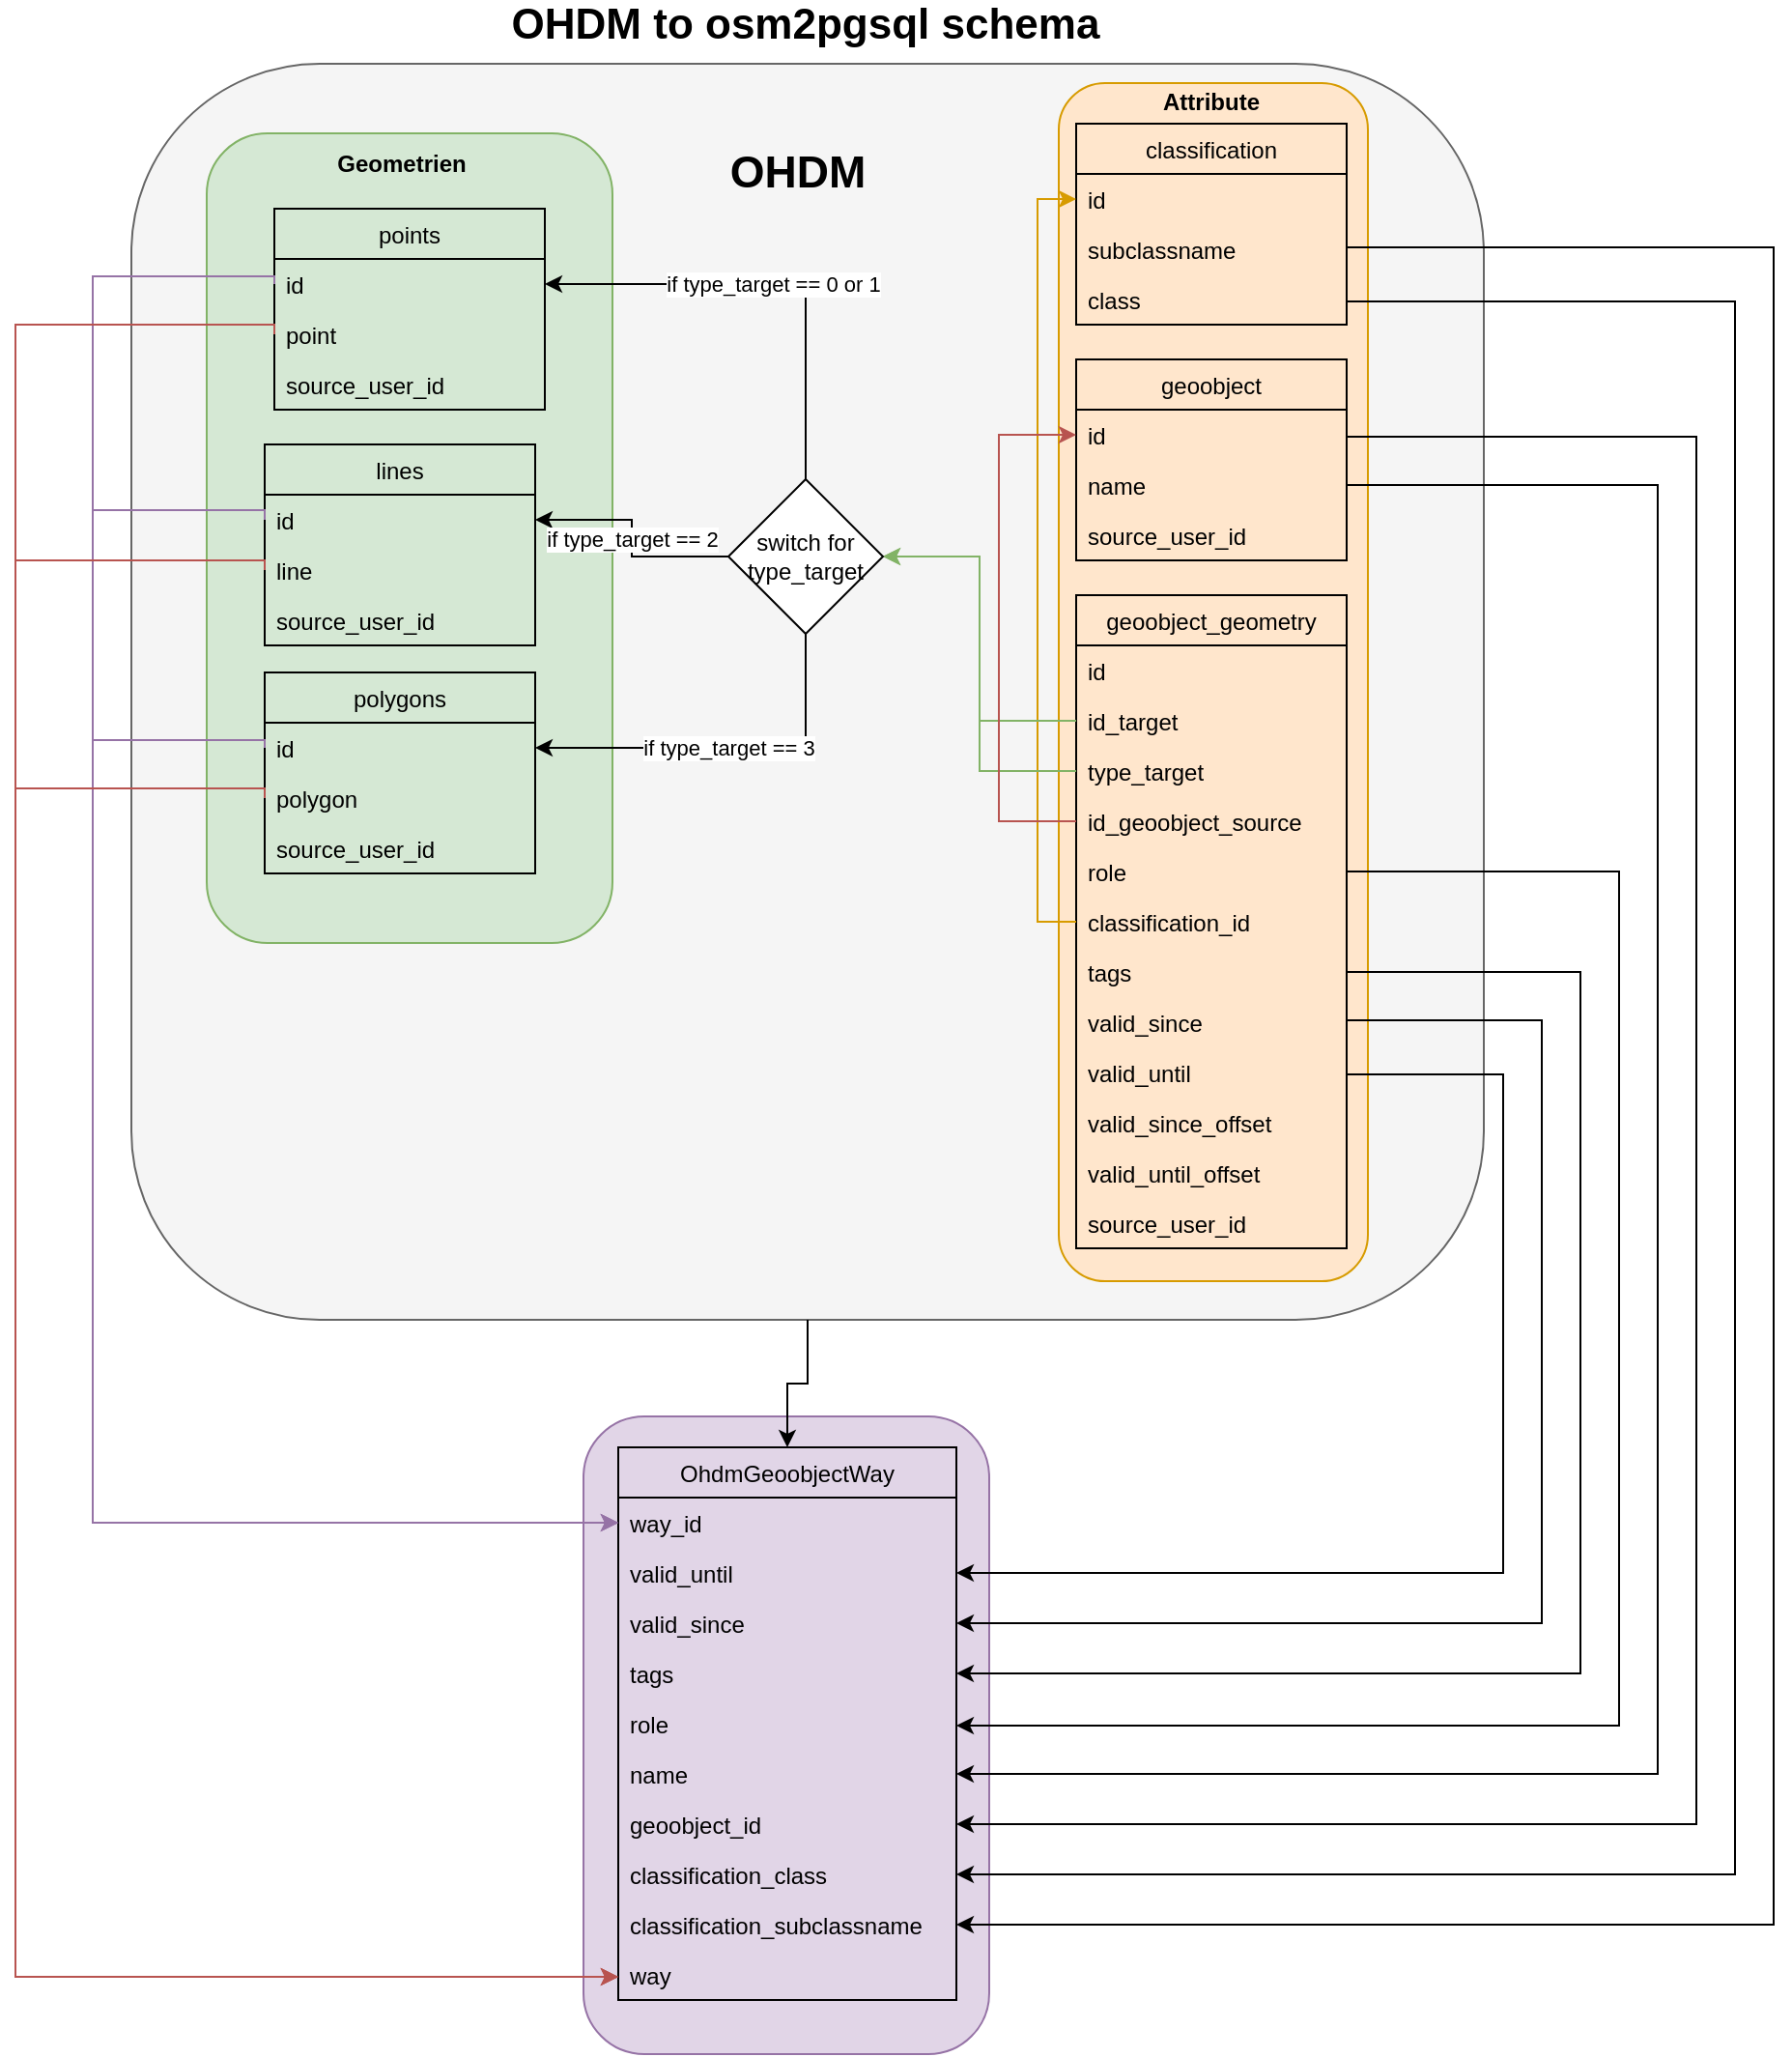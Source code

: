 <mxfile pages="4" version="11.2.4" type="device"><diagram id="ksgIUE6jb4vc4m_P-wrD" name="OHDM2SingleTable"><mxGraphModel dx="946" dy="627" grid="1" gridSize="10" guides="1" tooltips="1" connect="1" arrows="1" fold="1" page="1" pageScale="1" pageWidth="1169" pageHeight="1654" math="0" shadow="0"><root><mxCell id="0"/><mxCell id="1" parent="0"/><mxCell id="efyQQJpok9BS3ulH0NMd-3" value="" style="rounded=1;whiteSpace=wrap;html=1;fillColor=#e1d5e7;strokeColor=#9673a6;" vertex="1" parent="1"><mxGeometry x="374" y="850" width="210" height="330" as="geometry"/></mxCell><mxCell id="SPKScbdY7QF9PFg5SW_E-18" value="" style="rounded=1;whiteSpace=wrap;html=1;fillColor=#f5f5f5;strokeColor=#666666;fontColor=#333333;" parent="1" vertex="1"><mxGeometry x="140" y="150" width="700" height="650" as="geometry"/></mxCell><mxCell id="jVspKGXl1aMbXgeMT1Co-2" value="" style="rounded=1;whiteSpace=wrap;html=1;fillColor=#ffe6cc;strokeColor=#d79b00;" vertex="1" parent="1"><mxGeometry x="620" y="160" width="160" height="620" as="geometry"/></mxCell><mxCell id="SPKScbdY7QF9PFg5SW_E-82" style="edgeStyle=orthogonalEdgeStyle;rounded=0;orthogonalLoop=1;jettySize=auto;html=1;entryX=0.5;entryY=0;entryDx=0;entryDy=0;startArrow=none;startFill=0;endArrow=classic;endFill=1;fontSize=22;" parent="1" source="SPKScbdY7QF9PFg5SW_E-18" target="SPKScbdY7QF9PFg5SW_E-65" edge="1"><mxGeometry relative="1" as="geometry"/></mxCell><mxCell id="SPKScbdY7QF9PFg5SW_E-17" value="" style="rounded=1;whiteSpace=wrap;html=1;fillColor=#d5e8d4;strokeColor=#82b366;" parent="1" vertex="1"><mxGeometry x="179" y="186" width="210" height="419" as="geometry"/></mxCell><mxCell id="SPKScbdY7QF9PFg5SW_E-1" value="classification" style="swimlane;fontStyle=0;childLayout=stackLayout;horizontal=1;startSize=26;fillColor=none;horizontalStack=0;resizeParent=1;resizeParentMax=0;resizeLast=0;collapsible=1;marginBottom=0;" parent="1" vertex="1"><mxGeometry x="629" y="181" width="140" height="104" as="geometry"/></mxCell><mxCell id="SPKScbdY7QF9PFg5SW_E-2" value="id" style="text;strokeColor=none;fillColor=none;align=left;verticalAlign=top;spacingLeft=4;spacingRight=4;overflow=hidden;rotatable=0;points=[[0,0.5],[1,0.5]];portConstraint=eastwest;" parent="SPKScbdY7QF9PFg5SW_E-1" vertex="1"><mxGeometry y="26" width="140" height="26" as="geometry"/></mxCell><mxCell id="SPKScbdY7QF9PFg5SW_E-4" value="subclassname" style="text;strokeColor=none;fillColor=none;align=left;verticalAlign=top;spacingLeft=4;spacingRight=4;overflow=hidden;rotatable=0;points=[[0,0.5],[1,0.5]];portConstraint=eastwest;" parent="SPKScbdY7QF9PFg5SW_E-1" vertex="1"><mxGeometry y="52" width="140" height="26" as="geometry"/></mxCell><mxCell id="SPKScbdY7QF9PFg5SW_E-3" value="class" style="text;strokeColor=none;fillColor=none;align=left;verticalAlign=top;spacingLeft=4;spacingRight=4;overflow=hidden;rotatable=0;points=[[0,0.5],[1,0.5]];portConstraint=eastwest;" parent="SPKScbdY7QF9PFg5SW_E-1" vertex="1"><mxGeometry y="78" width="140" height="26" as="geometry"/></mxCell><mxCell id="SPKScbdY7QF9PFg5SW_E-5" value="lines" style="swimlane;fontStyle=0;childLayout=stackLayout;horizontal=1;startSize=26;fillColor=none;horizontalStack=0;resizeParent=1;resizeParentMax=0;resizeLast=0;collapsible=1;marginBottom=0;" parent="1" vertex="1"><mxGeometry x="209" y="347" width="140" height="104" as="geometry"/></mxCell><mxCell id="SPKScbdY7QF9PFg5SW_E-6" value="id" style="text;strokeColor=none;fillColor=none;align=left;verticalAlign=top;spacingLeft=4;spacingRight=4;overflow=hidden;rotatable=0;points=[[0,0.5],[1,0.5]];portConstraint=eastwest;" parent="SPKScbdY7QF9PFg5SW_E-5" vertex="1"><mxGeometry y="26" width="140" height="26" as="geometry"/></mxCell><mxCell id="SPKScbdY7QF9PFg5SW_E-7" value="line" style="text;strokeColor=none;fillColor=none;align=left;verticalAlign=top;spacingLeft=4;spacingRight=4;overflow=hidden;rotatable=0;points=[[0,0.5],[1,0.5]];portConstraint=eastwest;" parent="SPKScbdY7QF9PFg5SW_E-5" vertex="1"><mxGeometry y="52" width="140" height="26" as="geometry"/></mxCell><mxCell id="SPKScbdY7QF9PFg5SW_E-8" value="source_user_id" style="text;strokeColor=none;fillColor=none;align=left;verticalAlign=top;spacingLeft=4;spacingRight=4;overflow=hidden;rotatable=0;points=[[0,0.5],[1,0.5]];portConstraint=eastwest;" parent="SPKScbdY7QF9PFg5SW_E-5" vertex="1"><mxGeometry y="78" width="140" height="26" as="geometry"/></mxCell><mxCell id="SPKScbdY7QF9PFg5SW_E-9" value="points" style="swimlane;fontStyle=0;childLayout=stackLayout;horizontal=1;startSize=26;fillColor=none;horizontalStack=0;resizeParent=1;resizeParentMax=0;resizeLast=0;collapsible=1;marginBottom=0;" parent="1" vertex="1"><mxGeometry x="214" y="225" width="140" height="104" as="geometry"/></mxCell><mxCell id="SPKScbdY7QF9PFg5SW_E-10" value="id" style="text;strokeColor=none;fillColor=none;align=left;verticalAlign=top;spacingLeft=4;spacingRight=4;overflow=hidden;rotatable=0;points=[[0,0.5],[1,0.5]];portConstraint=eastwest;" parent="SPKScbdY7QF9PFg5SW_E-9" vertex="1"><mxGeometry y="26" width="140" height="26" as="geometry"/></mxCell><mxCell id="SPKScbdY7QF9PFg5SW_E-11" value="point" style="text;strokeColor=none;fillColor=none;align=left;verticalAlign=top;spacingLeft=4;spacingRight=4;overflow=hidden;rotatable=0;points=[[0,0.5],[1,0.5]];portConstraint=eastwest;" parent="SPKScbdY7QF9PFg5SW_E-9" vertex="1"><mxGeometry y="52" width="140" height="26" as="geometry"/></mxCell><mxCell id="SPKScbdY7QF9PFg5SW_E-12" value="source_user_id" style="text;strokeColor=none;fillColor=none;align=left;verticalAlign=top;spacingLeft=4;spacingRight=4;overflow=hidden;rotatable=0;points=[[0,0.5],[1,0.5]];portConstraint=eastwest;" parent="SPKScbdY7QF9PFg5SW_E-9" vertex="1"><mxGeometry y="78" width="140" height="26" as="geometry"/></mxCell><mxCell id="SPKScbdY7QF9PFg5SW_E-13" value="polygons" style="swimlane;fontStyle=0;childLayout=stackLayout;horizontal=1;startSize=26;fillColor=none;horizontalStack=0;resizeParent=1;resizeParentMax=0;resizeLast=0;collapsible=1;marginBottom=0;" parent="1" vertex="1"><mxGeometry x="209" y="465" width="140" height="104" as="geometry"/></mxCell><mxCell id="SPKScbdY7QF9PFg5SW_E-14" value="id" style="text;strokeColor=none;fillColor=none;align=left;verticalAlign=top;spacingLeft=4;spacingRight=4;overflow=hidden;rotatable=0;points=[[0,0.5],[1,0.5]];portConstraint=eastwest;" parent="SPKScbdY7QF9PFg5SW_E-13" vertex="1"><mxGeometry y="26" width="140" height="26" as="geometry"/></mxCell><mxCell id="SPKScbdY7QF9PFg5SW_E-15" value="polygon" style="text;strokeColor=none;fillColor=none;align=left;verticalAlign=top;spacingLeft=4;spacingRight=4;overflow=hidden;rotatable=0;points=[[0,0.5],[1,0.5]];portConstraint=eastwest;" parent="SPKScbdY7QF9PFg5SW_E-13" vertex="1"><mxGeometry y="52" width="140" height="26" as="geometry"/></mxCell><mxCell id="SPKScbdY7QF9PFg5SW_E-16" value="source_user_id" style="text;strokeColor=none;fillColor=none;align=left;verticalAlign=top;spacingLeft=4;spacingRight=4;overflow=hidden;rotatable=0;points=[[0,0.5],[1,0.5]];portConstraint=eastwest;" parent="SPKScbdY7QF9PFg5SW_E-13" vertex="1"><mxGeometry y="78" width="140" height="26" as="geometry"/></mxCell><mxCell id="SPKScbdY7QF9PFg5SW_E-19" value="geoobject_geometry" style="swimlane;fontStyle=0;childLayout=stackLayout;horizontal=1;startSize=26;fillColor=none;horizontalStack=0;resizeParent=1;resizeParentMax=0;resizeLast=0;collapsible=1;marginBottom=0;" parent="1" vertex="1"><mxGeometry x="629" y="425" width="140" height="338" as="geometry"/></mxCell><mxCell id="SPKScbdY7QF9PFg5SW_E-20" value="id" style="text;strokeColor=none;fillColor=none;align=left;verticalAlign=top;spacingLeft=4;spacingRight=4;overflow=hidden;rotatable=0;points=[[0,0.5],[1,0.5]];portConstraint=eastwest;" parent="SPKScbdY7QF9PFg5SW_E-19" vertex="1"><mxGeometry y="26" width="140" height="26" as="geometry"/></mxCell><mxCell id="SPKScbdY7QF9PFg5SW_E-21" value="id_target" style="text;strokeColor=none;fillColor=none;align=left;verticalAlign=top;spacingLeft=4;spacingRight=4;overflow=hidden;rotatable=0;points=[[0,0.5],[1,0.5]];portConstraint=eastwest;" parent="SPKScbdY7QF9PFg5SW_E-19" vertex="1"><mxGeometry y="52" width="140" height="26" as="geometry"/></mxCell><mxCell id="SPKScbdY7QF9PFg5SW_E-32" value="type_target" style="text;strokeColor=none;fillColor=none;align=left;verticalAlign=top;spacingLeft=4;spacingRight=4;overflow=hidden;rotatable=0;points=[[0,0.5],[1,0.5]];portConstraint=eastwest;" parent="SPKScbdY7QF9PFg5SW_E-19" vertex="1"><mxGeometry y="78" width="140" height="26" as="geometry"/></mxCell><mxCell id="SPKScbdY7QF9PFg5SW_E-33" value="id_geoobject_source" style="text;strokeColor=none;fillColor=none;align=left;verticalAlign=top;spacingLeft=4;spacingRight=4;overflow=hidden;rotatable=0;points=[[0,0.5],[1,0.5]];portConstraint=eastwest;" parent="SPKScbdY7QF9PFg5SW_E-19" vertex="1"><mxGeometry y="104" width="140" height="26" as="geometry"/></mxCell><mxCell id="SPKScbdY7QF9PFg5SW_E-34" value="role" style="text;strokeColor=none;fillColor=none;align=left;verticalAlign=top;spacingLeft=4;spacingRight=4;overflow=hidden;rotatable=0;points=[[0,0.5],[1,0.5]];portConstraint=eastwest;" parent="SPKScbdY7QF9PFg5SW_E-19" vertex="1"><mxGeometry y="130" width="140" height="26" as="geometry"/></mxCell><mxCell id="SPKScbdY7QF9PFg5SW_E-36" value="classification_id" style="text;strokeColor=none;fillColor=none;align=left;verticalAlign=top;spacingLeft=4;spacingRight=4;overflow=hidden;rotatable=0;points=[[0,0.5],[1,0.5]];portConstraint=eastwest;" parent="SPKScbdY7QF9PFg5SW_E-19" vertex="1"><mxGeometry y="156" width="140" height="26" as="geometry"/></mxCell><mxCell id="SPKScbdY7QF9PFg5SW_E-37" value="tags" style="text;strokeColor=none;fillColor=none;align=left;verticalAlign=top;spacingLeft=4;spacingRight=4;overflow=hidden;rotatable=0;points=[[0,0.5],[1,0.5]];portConstraint=eastwest;" parent="SPKScbdY7QF9PFg5SW_E-19" vertex="1"><mxGeometry y="182" width="140" height="26" as="geometry"/></mxCell><mxCell id="SPKScbdY7QF9PFg5SW_E-39" value="valid_since" style="text;strokeColor=none;fillColor=none;align=left;verticalAlign=top;spacingLeft=4;spacingRight=4;overflow=hidden;rotatable=0;points=[[0,0.5],[1,0.5]];portConstraint=eastwest;" parent="SPKScbdY7QF9PFg5SW_E-19" vertex="1"><mxGeometry y="208" width="140" height="26" as="geometry"/></mxCell><mxCell id="SPKScbdY7QF9PFg5SW_E-38" value="valid_until" style="text;strokeColor=none;fillColor=none;align=left;verticalAlign=top;spacingLeft=4;spacingRight=4;overflow=hidden;rotatable=0;points=[[0,0.5],[1,0.5]];portConstraint=eastwest;" parent="SPKScbdY7QF9PFg5SW_E-19" vertex="1"><mxGeometry y="234" width="140" height="26" as="geometry"/></mxCell><mxCell id="SPKScbdY7QF9PFg5SW_E-35" value="valid_since_offset" style="text;strokeColor=none;fillColor=none;align=left;verticalAlign=top;spacingLeft=4;spacingRight=4;overflow=hidden;rotatable=0;points=[[0,0.5],[1,0.5]];portConstraint=eastwest;" parent="SPKScbdY7QF9PFg5SW_E-19" vertex="1"><mxGeometry y="260" width="140" height="26" as="geometry"/></mxCell><mxCell id="SPKScbdY7QF9PFg5SW_E-22" value="valid_until_offset" style="text;strokeColor=none;fillColor=none;align=left;verticalAlign=top;spacingLeft=4;spacingRight=4;overflow=hidden;rotatable=0;points=[[0,0.5],[1,0.5]];portConstraint=eastwest;" parent="SPKScbdY7QF9PFg5SW_E-19" vertex="1"><mxGeometry y="286" width="140" height="26" as="geometry"/></mxCell><mxCell id="SPKScbdY7QF9PFg5SW_E-40" value="source_user_id" style="text;strokeColor=none;fillColor=none;align=left;verticalAlign=top;spacingLeft=4;spacingRight=4;overflow=hidden;rotatable=0;points=[[0,0.5],[1,0.5]];portConstraint=eastwest;" parent="SPKScbdY7QF9PFg5SW_E-19" vertex="1"><mxGeometry y="312" width="140" height="26" as="geometry"/></mxCell><mxCell id="SPKScbdY7QF9PFg5SW_E-23" value="geoobject" style="swimlane;fontStyle=0;childLayout=stackLayout;horizontal=1;startSize=26;fillColor=none;horizontalStack=0;resizeParent=1;resizeParentMax=0;resizeLast=0;collapsible=1;marginBottom=0;" parent="1" vertex="1"><mxGeometry x="629" y="303" width="140" height="104" as="geometry"/></mxCell><mxCell id="SPKScbdY7QF9PFg5SW_E-24" value="id" style="text;strokeColor=none;fillColor=none;align=left;verticalAlign=top;spacingLeft=4;spacingRight=4;overflow=hidden;rotatable=0;points=[[0,0.5],[1,0.5]];portConstraint=eastwest;" parent="SPKScbdY7QF9PFg5SW_E-23" vertex="1"><mxGeometry y="26" width="140" height="26" as="geometry"/></mxCell><mxCell id="SPKScbdY7QF9PFg5SW_E-25" value="name" style="text;strokeColor=none;fillColor=none;align=left;verticalAlign=top;spacingLeft=4;spacingRight=4;overflow=hidden;rotatable=0;points=[[0,0.5],[1,0.5]];portConstraint=eastwest;" parent="SPKScbdY7QF9PFg5SW_E-23" vertex="1"><mxGeometry y="52" width="140" height="26" as="geometry"/></mxCell><mxCell id="SPKScbdY7QF9PFg5SW_E-26" value="source_user_id" style="text;strokeColor=none;fillColor=none;align=left;verticalAlign=top;spacingLeft=4;spacingRight=4;overflow=hidden;rotatable=0;points=[[0,0.5],[1,0.5]];portConstraint=eastwest;" parent="SPKScbdY7QF9PFg5SW_E-23" vertex="1"><mxGeometry y="78" width="140" height="26" as="geometry"/></mxCell><mxCell id="SPKScbdY7QF9PFg5SW_E-41" style="edgeStyle=orthogonalEdgeStyle;rounded=0;orthogonalLoop=1;jettySize=auto;html=1;entryX=0;entryY=0.5;entryDx=0;entryDy=0;fillColor=#ffe6cc;strokeColor=#d79b00;" parent="1" source="SPKScbdY7QF9PFg5SW_E-36" target="SPKScbdY7QF9PFg5SW_E-2" edge="1"><mxGeometry relative="1" as="geometry"/></mxCell><mxCell id="SPKScbdY7QF9PFg5SW_E-42" style="edgeStyle=orthogonalEdgeStyle;rounded=0;orthogonalLoop=1;jettySize=auto;html=1;exitX=0;exitY=0.5;exitDx=0;exitDy=0;fillColor=#d5e8d4;strokeColor=#82b366;entryX=1;entryY=0.5;entryDx=0;entryDy=0;" parent="1" source="SPKScbdY7QF9PFg5SW_E-21" target="SPKScbdY7QF9PFg5SW_E-52" edge="1"><mxGeometry relative="1" as="geometry"/></mxCell><mxCell id="SPKScbdY7QF9PFg5SW_E-43" style="edgeStyle=orthogonalEdgeStyle;rounded=0;orthogonalLoop=1;jettySize=auto;html=1;exitX=0;exitY=0.5;exitDx=0;exitDy=0;entryX=1;entryY=0.5;entryDx=0;entryDy=0;fillColor=#d5e8d4;strokeColor=#82b366;" parent="1" source="SPKScbdY7QF9PFg5SW_E-32" target="SPKScbdY7QF9PFg5SW_E-52" edge="1"><mxGeometry relative="1" as="geometry"/></mxCell><mxCell id="SPKScbdY7QF9PFg5SW_E-45" style="edgeStyle=orthogonalEdgeStyle;rounded=0;orthogonalLoop=1;jettySize=auto;html=1;exitX=0;exitY=0.5;exitDx=0;exitDy=0;entryX=0;entryY=0.5;entryDx=0;entryDy=0;fillColor=#f8cecc;strokeColor=#b85450;" parent="1" source="SPKScbdY7QF9PFg5SW_E-33" target="SPKScbdY7QF9PFg5SW_E-24" edge="1"><mxGeometry relative="1" as="geometry"><Array as="points"><mxPoint x="589" y="542"/><mxPoint x="589" y="342"/></Array></mxGeometry></mxCell><mxCell id="SPKScbdY7QF9PFg5SW_E-54" value="if type_target == 3" style="edgeStyle=orthogonalEdgeStyle;rounded=0;orthogonalLoop=1;jettySize=auto;html=1;exitX=0.5;exitY=1;exitDx=0;exitDy=0;entryX=1;entryY=0.5;entryDx=0;entryDy=0;startArrow=none;startFill=0;endArrow=classic;endFill=1;" parent="1" source="SPKScbdY7QF9PFg5SW_E-52" target="SPKScbdY7QF9PFg5SW_E-14" edge="1"><mxGeometry relative="1" as="geometry"/></mxCell><mxCell id="SPKScbdY7QF9PFg5SW_E-57" value="if type_target == 0 or 1" style="edgeStyle=orthogonalEdgeStyle;rounded=0;orthogonalLoop=1;jettySize=auto;html=1;entryX=1;entryY=0.5;entryDx=0;entryDy=0;startArrow=none;startFill=0;endArrow=classic;endFill=1;" parent="1" source="SPKScbdY7QF9PFg5SW_E-52" target="SPKScbdY7QF9PFg5SW_E-10" edge="1"><mxGeometry relative="1" as="geometry"/></mxCell><mxCell id="SPKScbdY7QF9PFg5SW_E-58" value="if type_target == 2" style="edgeStyle=orthogonalEdgeStyle;rounded=0;orthogonalLoop=1;jettySize=auto;html=1;entryX=1;entryY=0.5;entryDx=0;entryDy=0;startArrow=none;startFill=0;endArrow=classic;endFill=1;" parent="1" source="SPKScbdY7QF9PFg5SW_E-52" target="SPKScbdY7QF9PFg5SW_E-6" edge="1"><mxGeometry relative="1" as="geometry"/></mxCell><mxCell id="SPKScbdY7QF9PFg5SW_E-52" value="switch for&lt;br&gt;type_target" style="rhombus;whiteSpace=wrap;html=1;" parent="1" vertex="1"><mxGeometry x="449" y="365" width="80" height="80" as="geometry"/></mxCell><mxCell id="SPKScbdY7QF9PFg5SW_E-59" value="OHDM to osm2pgsql schema" style="text;html=1;strokeColor=none;fillColor=none;align=center;verticalAlign=middle;whiteSpace=wrap;rounded=0;fontSize=22;fontStyle=1" parent="1" vertex="1"><mxGeometry x="294" y="120" width="390" height="20" as="geometry"/></mxCell><mxCell id="SPKScbdY7QF9PFg5SW_E-65" value="OhdmGeoobjectWay" style="swimlane;fontStyle=0;childLayout=stackLayout;horizontal=1;startSize=26;fillColor=none;horizontalStack=0;resizeParent=1;resizeParentMax=0;resizeLast=0;collapsible=1;marginBottom=0;" parent="1" vertex="1"><mxGeometry x="392" y="866" width="175" height="286" as="geometry"/></mxCell><mxCell id="SPKScbdY7QF9PFg5SW_E-66" value="way_id" style="text;strokeColor=none;fillColor=none;align=left;verticalAlign=top;spacingLeft=4;spacingRight=4;overflow=hidden;rotatable=0;points=[[0,0.5],[1,0.5]];portConstraint=eastwest;" parent="SPKScbdY7QF9PFg5SW_E-65" vertex="1"><mxGeometry y="26" width="175" height="26" as="geometry"/></mxCell><mxCell id="SPKScbdY7QF9PFg5SW_E-80" value="valid_until" style="text;strokeColor=none;fillColor=none;align=left;verticalAlign=top;spacingLeft=4;spacingRight=4;overflow=hidden;rotatable=0;points=[[0,0.5],[1,0.5]];portConstraint=eastwest;" parent="SPKScbdY7QF9PFg5SW_E-65" vertex="1"><mxGeometry y="52" width="175" height="26" as="geometry"/></mxCell><mxCell id="SPKScbdY7QF9PFg5SW_E-79" value="valid_since" style="text;strokeColor=none;fillColor=none;align=left;verticalAlign=top;spacingLeft=4;spacingRight=4;overflow=hidden;rotatable=0;points=[[0,0.5],[1,0.5]];portConstraint=eastwest;" parent="SPKScbdY7QF9PFg5SW_E-65" vertex="1"><mxGeometry y="78" width="175" height="26" as="geometry"/></mxCell><mxCell id="SPKScbdY7QF9PFg5SW_E-78" value="tags" style="text;strokeColor=none;fillColor=none;align=left;verticalAlign=top;spacingLeft=4;spacingRight=4;overflow=hidden;rotatable=0;points=[[0,0.5],[1,0.5]];portConstraint=eastwest;" parent="SPKScbdY7QF9PFg5SW_E-65" vertex="1"><mxGeometry y="104" width="175" height="26" as="geometry"/></mxCell><mxCell id="SPKScbdY7QF9PFg5SW_E-69" value="role" style="text;strokeColor=none;fillColor=none;align=left;verticalAlign=top;spacingLeft=4;spacingRight=4;overflow=hidden;rotatable=0;points=[[0,0.5],[1,0.5]];portConstraint=eastwest;" parent="SPKScbdY7QF9PFg5SW_E-65" vertex="1"><mxGeometry y="130" width="175" height="26" as="geometry"/></mxCell><mxCell id="SPKScbdY7QF9PFg5SW_E-70" value="name" style="text;strokeColor=none;fillColor=none;align=left;verticalAlign=top;spacingLeft=4;spacingRight=4;overflow=hidden;rotatable=0;points=[[0,0.5],[1,0.5]];portConstraint=eastwest;" parent="SPKScbdY7QF9PFg5SW_E-65" vertex="1"><mxGeometry y="156" width="175" height="26" as="geometry"/></mxCell><mxCell id="SPKScbdY7QF9PFg5SW_E-67" value="geoobject_id" style="text;strokeColor=none;fillColor=none;align=left;verticalAlign=top;spacingLeft=4;spacingRight=4;overflow=hidden;rotatable=0;points=[[0,0.5],[1,0.5]];portConstraint=eastwest;" parent="SPKScbdY7QF9PFg5SW_E-65" vertex="1"><mxGeometry y="182" width="175" height="26" as="geometry"/></mxCell><mxCell id="SPKScbdY7QF9PFg5SW_E-68" value="classification_class" style="text;strokeColor=none;fillColor=none;align=left;verticalAlign=top;spacingLeft=4;spacingRight=4;overflow=hidden;rotatable=0;points=[[0,0.5],[1,0.5]];portConstraint=eastwest;" parent="SPKScbdY7QF9PFg5SW_E-65" vertex="1"><mxGeometry y="208" width="175" height="26" as="geometry"/></mxCell><mxCell id="SPKScbdY7QF9PFg5SW_E-72" value="classification_subclassname" style="text;strokeColor=none;fillColor=none;align=left;verticalAlign=top;spacingLeft=4;spacingRight=4;overflow=hidden;rotatable=0;points=[[0,0.5],[1,0.5]];portConstraint=eastwest;" parent="SPKScbdY7QF9PFg5SW_E-65" vertex="1"><mxGeometry y="234" width="175" height="26" as="geometry"/></mxCell><mxCell id="SPKScbdY7QF9PFg5SW_E-81" value="way" style="text;strokeColor=none;fillColor=none;align=left;verticalAlign=top;spacingLeft=4;spacingRight=4;overflow=hidden;rotatable=0;points=[[0,0.5],[1,0.5]];portConstraint=eastwest;" parent="SPKScbdY7QF9PFg5SW_E-65" vertex="1"><mxGeometry y="260" width="175" height="26" as="geometry"/></mxCell><mxCell id="SPKScbdY7QF9PFg5SW_E-83" style="edgeStyle=orthogonalEdgeStyle;rounded=0;orthogonalLoop=1;jettySize=auto;html=1;entryX=0;entryY=0.5;entryDx=0;entryDy=0;startArrow=classic;startFill=1;endArrow=none;endFill=0;fontSize=22;fillColor=#e1d5e7;strokeColor=#9673a6;" parent="1" source="SPKScbdY7QF9PFg5SW_E-66" target="SPKScbdY7QF9PFg5SW_E-14" edge="1"><mxGeometry relative="1" as="geometry"><Array as="points"><mxPoint x="120" y="905"/><mxPoint x="120" y="500"/></Array></mxGeometry></mxCell><mxCell id="SPKScbdY7QF9PFg5SW_E-84" style="edgeStyle=orthogonalEdgeStyle;rounded=0;orthogonalLoop=1;jettySize=auto;html=1;entryX=0;entryY=0.5;entryDx=0;entryDy=0;startArrow=classic;startFill=1;endArrow=none;endFill=0;fontSize=22;fillColor=#e1d5e7;strokeColor=#9673a6;" parent="1" source="SPKScbdY7QF9PFg5SW_E-66" target="SPKScbdY7QF9PFg5SW_E-6" edge="1"><mxGeometry relative="1" as="geometry"><Array as="points"><mxPoint x="120" y="905"/><mxPoint x="120" y="381"/></Array></mxGeometry></mxCell><mxCell id="SPKScbdY7QF9PFg5SW_E-85" style="edgeStyle=orthogonalEdgeStyle;rounded=0;orthogonalLoop=1;jettySize=auto;html=1;entryX=0;entryY=0.5;entryDx=0;entryDy=0;startArrow=classic;startFill=1;endArrow=none;endFill=0;fontSize=22;fillColor=#e1d5e7;strokeColor=#9673a6;" parent="1" source="SPKScbdY7QF9PFg5SW_E-66" target="SPKScbdY7QF9PFg5SW_E-10" edge="1"><mxGeometry relative="1" as="geometry"><Array as="points"><mxPoint x="120" y="905"/><mxPoint x="120" y="260"/></Array></mxGeometry></mxCell><mxCell id="SPKScbdY7QF9PFg5SW_E-86" style="edgeStyle=orthogonalEdgeStyle;rounded=0;orthogonalLoop=1;jettySize=auto;html=1;entryX=0;entryY=0.5;entryDx=0;entryDy=0;startArrow=classic;startFill=1;endArrow=none;endFill=0;fontSize=22;fillColor=#f8cecc;strokeColor=#b85450;" parent="1" source="SPKScbdY7QF9PFg5SW_E-81" target="SPKScbdY7QF9PFg5SW_E-15" edge="1"><mxGeometry relative="1" as="geometry"><Array as="points"><mxPoint x="80" y="1140"/><mxPoint x="80" y="525"/></Array></mxGeometry></mxCell><mxCell id="SPKScbdY7QF9PFg5SW_E-87" style="edgeStyle=orthogonalEdgeStyle;rounded=0;orthogonalLoop=1;jettySize=auto;html=1;entryX=0;entryY=0.5;entryDx=0;entryDy=0;startArrow=classic;startFill=1;endArrow=none;endFill=0;fontSize=22;fillColor=#f8cecc;strokeColor=#b85450;" parent="1" source="SPKScbdY7QF9PFg5SW_E-81" target="SPKScbdY7QF9PFg5SW_E-7" edge="1"><mxGeometry relative="1" as="geometry"><Array as="points"><mxPoint x="80" y="1140"/><mxPoint x="80" y="407"/></Array></mxGeometry></mxCell><mxCell id="SPKScbdY7QF9PFg5SW_E-88" style="edgeStyle=orthogonalEdgeStyle;rounded=0;orthogonalLoop=1;jettySize=auto;html=1;entryX=0;entryY=0.5;entryDx=0;entryDy=0;startArrow=classic;startFill=1;endArrow=none;endFill=0;fontSize=22;fillColor=#f8cecc;strokeColor=#b85450;" parent="1" source="SPKScbdY7QF9PFg5SW_E-81" target="SPKScbdY7QF9PFg5SW_E-11" edge="1"><mxGeometry relative="1" as="geometry"><Array as="points"><mxPoint x="80" y="1140"/><mxPoint x="80" y="285"/></Array></mxGeometry></mxCell><mxCell id="SPKScbdY7QF9PFg5SW_E-94" style="edgeStyle=orthogonalEdgeStyle;rounded=0;orthogonalLoop=1;jettySize=auto;html=1;startArrow=classic;startFill=1;endArrow=none;endFill=0;fontSize=22;entryX=1;entryY=0.5;entryDx=0;entryDy=0;" parent="1" source="SPKScbdY7QF9PFg5SW_E-72" target="SPKScbdY7QF9PFg5SW_E-4" edge="1"><mxGeometry relative="1" as="geometry"><mxPoint x="970" y="347.143" as="targetPoint"/><Array as="points"><mxPoint x="990" y="1113"/><mxPoint x="990" y="245"/></Array></mxGeometry></mxCell><mxCell id="SPKScbdY7QF9PFg5SW_E-95" style="edgeStyle=orthogonalEdgeStyle;rounded=0;orthogonalLoop=1;jettySize=auto;html=1;startArrow=classic;startFill=1;endArrow=none;endFill=0;fontSize=22;" parent="1" source="SPKScbdY7QF9PFg5SW_E-68" target="SPKScbdY7QF9PFg5SW_E-3" edge="1"><mxGeometry relative="1" as="geometry"><Array as="points"><mxPoint x="970" y="1087"/><mxPoint x="970" y="273"/></Array></mxGeometry></mxCell><mxCell id="SPKScbdY7QF9PFg5SW_E-98" style="edgeStyle=orthogonalEdgeStyle;rounded=0;orthogonalLoop=1;jettySize=auto;html=1;entryX=1;entryY=0.5;entryDx=0;entryDy=0;startArrow=classic;startFill=1;endArrow=none;endFill=0;fontSize=22;" parent="1" source="SPKScbdY7QF9PFg5SW_E-67" target="SPKScbdY7QF9PFg5SW_E-24" edge="1"><mxGeometry relative="1" as="geometry"><Array as="points"><mxPoint x="950" y="1061"/><mxPoint x="950" y="343"/></Array></mxGeometry></mxCell><mxCell id="SPKScbdY7QF9PFg5SW_E-99" style="edgeStyle=orthogonalEdgeStyle;rounded=0;orthogonalLoop=1;jettySize=auto;html=1;entryX=1;entryY=0.5;entryDx=0;entryDy=0;startArrow=classic;startFill=1;endArrow=none;endFill=0;fontSize=22;" parent="1" source="SPKScbdY7QF9PFg5SW_E-70" target="SPKScbdY7QF9PFg5SW_E-25" edge="1"><mxGeometry relative="1" as="geometry"><Array as="points"><mxPoint x="930" y="1035"/><mxPoint x="930" y="368"/></Array></mxGeometry></mxCell><mxCell id="SPKScbdY7QF9PFg5SW_E-100" style="edgeStyle=orthogonalEdgeStyle;rounded=0;orthogonalLoop=1;jettySize=auto;html=1;entryX=1;entryY=0.5;entryDx=0;entryDy=0;startArrow=classic;startFill=1;endArrow=none;endFill=0;fontSize=22;" parent="1" source="SPKScbdY7QF9PFg5SW_E-69" target="SPKScbdY7QF9PFg5SW_E-34" edge="1"><mxGeometry relative="1" as="geometry"><Array as="points"><mxPoint x="910" y="1010"/><mxPoint x="910" y="568"/></Array></mxGeometry></mxCell><mxCell id="SPKScbdY7QF9PFg5SW_E-101" style="edgeStyle=orthogonalEdgeStyle;rounded=0;orthogonalLoop=1;jettySize=auto;html=1;entryX=1;entryY=0.5;entryDx=0;entryDy=0;startArrow=classic;startFill=1;endArrow=none;endFill=0;fontSize=22;" parent="1" source="SPKScbdY7QF9PFg5SW_E-78" target="SPKScbdY7QF9PFg5SW_E-37" edge="1"><mxGeometry relative="1" as="geometry"><Array as="points"><mxPoint x="890" y="983"/><mxPoint x="890" y="620"/></Array></mxGeometry></mxCell><mxCell id="SPKScbdY7QF9PFg5SW_E-102" style="edgeStyle=orthogonalEdgeStyle;rounded=0;orthogonalLoop=1;jettySize=auto;html=1;entryX=1;entryY=0.5;entryDx=0;entryDy=0;startArrow=classic;startFill=1;endArrow=none;endFill=0;fontSize=22;" parent="1" source="SPKScbdY7QF9PFg5SW_E-79" target="SPKScbdY7QF9PFg5SW_E-39" edge="1"><mxGeometry relative="1" as="geometry"><Array as="points"><mxPoint x="870" y="957"/><mxPoint x="870" y="645"/></Array></mxGeometry></mxCell><mxCell id="SPKScbdY7QF9PFg5SW_E-103" style="edgeStyle=orthogonalEdgeStyle;rounded=0;orthogonalLoop=1;jettySize=auto;html=1;entryX=1;entryY=0.5;entryDx=0;entryDy=0;startArrow=classic;startFill=1;endArrow=none;endFill=0;fontSize=22;" parent="1" source="SPKScbdY7QF9PFg5SW_E-80" target="SPKScbdY7QF9PFg5SW_E-38" edge="1"><mxGeometry relative="1" as="geometry"><Array as="points"><mxPoint x="850" y="931"/><mxPoint x="850" y="673"/></Array></mxGeometry></mxCell><mxCell id="jVspKGXl1aMbXgeMT1Co-1" value="Geometrien" style="text;html=1;strokeColor=none;fillColor=none;align=center;verticalAlign=middle;whiteSpace=wrap;rounded=0;fontStyle=1" vertex="1" parent="1"><mxGeometry x="200" y="192" width="160" height="20" as="geometry"/></mxCell><mxCell id="jVspKGXl1aMbXgeMT1Co-3" value="Attribute" style="text;html=1;strokeColor=none;fillColor=none;align=center;verticalAlign=middle;whiteSpace=wrap;rounded=0;fontStyle=1" vertex="1" parent="1"><mxGeometry x="619" y="160" width="160" height="20" as="geometry"/></mxCell><mxCell id="efyQQJpok9BS3ulH0NMd-1" value="OHDM" style="text;html=1;strokeColor=none;fillColor=none;align=center;verticalAlign=middle;whiteSpace=wrap;rounded=0;fontStyle=1;fontSize=23;" vertex="1" parent="1"><mxGeometry x="350" y="196" width="270" height="20" as="geometry"/></mxCell></root></mxGraphModel></diagram><diagram id="S6Kl7xEjkuxEi94OQgWR" name="SingleTable2Mapnik"><mxGraphModel dx="946" dy="627" grid="1" gridSize="10" guides="1" tooltips="1" connect="1" arrows="1" fold="1" page="1" pageScale="1" pageWidth="1169" pageHeight="1654" math="0" shadow="0"><root><mxCell id="RaFUryJ7lY5DHBvsq6ma-0"/><mxCell id="RaFUryJ7lY5DHBvsq6ma-1" parent="RaFUryJ7lY5DHBvsq6ma-0"/><mxCell id="KQr1VYue2q9nJ5jiWVnH-3" style="edgeStyle=orthogonalEdgeStyle;rounded=0;orthogonalLoop=1;jettySize=auto;html=1;entryX=0;entryY=0.5;entryDx=0;entryDy=0;fontSize=23;" edge="1" parent="RaFUryJ7lY5DHBvsq6ma-1" source="bEctTMC4hKy0gp6vUi7R-8" target="KQr1VYue2q9nJ5jiWVnH-0"><mxGeometry relative="1" as="geometry"><Array as="points"><mxPoint x="160" y="710"/><mxPoint x="160" y="920"/></Array></mxGeometry></mxCell><mxCell id="KQr1VYue2q9nJ5jiWVnH-8" style="edgeStyle=orthogonalEdgeStyle;rounded=0;orthogonalLoop=1;jettySize=auto;html=1;entryX=0;entryY=0.5;entryDx=0;entryDy=0;fontSize=23;" edge="1" parent="RaFUryJ7lY5DHBvsq6ma-1" source="bEctTMC4hKy0gp6vUi7R-9" target="KQr1VYue2q9nJ5jiWVnH-0"><mxGeometry relative="1" as="geometry"><Array as="points"><mxPoint x="160" y="736"/><mxPoint x="160" y="920"/></Array></mxGeometry></mxCell><mxCell id="bEctTMC4hKy0gp6vUi7R-0" value="OhdmGeoobjectWay" style="swimlane;fontStyle=0;childLayout=stackLayout;horizontal=1;startSize=26;fillColor=none;horizontalStack=0;resizeParent=1;resizeParentMax=0;resizeLast=0;collapsible=1;marginBottom=0;" parent="RaFUryJ7lY5DHBvsq6ma-1" vertex="1"><mxGeometry x="190" y="593" width="175" height="286" as="geometry"/></mxCell><mxCell id="bEctTMC4hKy0gp6vUi7R-1" value="way_id" style="text;strokeColor=none;fillColor=none;align=left;verticalAlign=top;spacingLeft=4;spacingRight=4;overflow=hidden;rotatable=0;points=[[0,0.5],[1,0.5]];portConstraint=eastwest;" parent="bEctTMC4hKy0gp6vUi7R-0" vertex="1"><mxGeometry y="26" width="175" height="26" as="geometry"/></mxCell><mxCell id="bEctTMC4hKy0gp6vUi7R-7" value="geoobject_id" style="text;strokeColor=none;fillColor=none;align=left;verticalAlign=top;spacingLeft=4;spacingRight=4;overflow=hidden;rotatable=0;points=[[0,0.5],[1,0.5]];portConstraint=eastwest;" parent="bEctTMC4hKy0gp6vUi7R-0" vertex="1"><mxGeometry y="52" width="175" height="26" as="geometry"/></mxCell><mxCell id="bEctTMC4hKy0gp6vUi7R-6" value="name" style="text;strokeColor=none;fillColor=none;align=left;verticalAlign=top;spacingLeft=4;spacingRight=4;overflow=hidden;rotatable=0;points=[[0,0.5],[1,0.5]];portConstraint=eastwest;" parent="bEctTMC4hKy0gp6vUi7R-0" vertex="1"><mxGeometry y="78" width="175" height="26" as="geometry"/></mxCell><mxCell id="bEctTMC4hKy0gp6vUi7R-8" value="classification_class" style="text;strokeColor=none;fillColor=none;align=left;verticalAlign=top;spacingLeft=4;spacingRight=4;overflow=hidden;rotatable=0;points=[[0,0.5],[1,0.5]];portConstraint=eastwest;" parent="bEctTMC4hKy0gp6vUi7R-0" vertex="1"><mxGeometry y="104" width="175" height="26" as="geometry"/></mxCell><mxCell id="bEctTMC4hKy0gp6vUi7R-9" value="classification_subclassname" style="text;strokeColor=none;fillColor=none;align=left;verticalAlign=top;spacingLeft=4;spacingRight=4;overflow=hidden;rotatable=0;points=[[0,0.5],[1,0.5]];portConstraint=eastwest;" parent="bEctTMC4hKy0gp6vUi7R-0" vertex="1"><mxGeometry y="130" width="175" height="26" as="geometry"/></mxCell><mxCell id="bEctTMC4hKy0gp6vUi7R-4" value="tags" style="text;strokeColor=none;fillColor=none;align=left;verticalAlign=top;spacingLeft=4;spacingRight=4;overflow=hidden;rotatable=0;points=[[0,0.5],[1,0.5]];portConstraint=eastwest;" parent="bEctTMC4hKy0gp6vUi7R-0" vertex="1"><mxGeometry y="156" width="175" height="26" as="geometry"/></mxCell><mxCell id="bEctTMC4hKy0gp6vUi7R-10" value="way" style="text;strokeColor=none;fillColor=none;align=left;verticalAlign=top;spacingLeft=4;spacingRight=4;overflow=hidden;rotatable=0;points=[[0,0.5],[1,0.5]];portConstraint=eastwest;" parent="bEctTMC4hKy0gp6vUi7R-0" vertex="1"><mxGeometry y="182" width="175" height="26" as="geometry"/></mxCell><mxCell id="bEctTMC4hKy0gp6vUi7R-3" value="valid_since" style="text;strokeColor=none;fillColor=none;align=left;verticalAlign=top;spacingLeft=4;spacingRight=4;overflow=hidden;rotatable=0;points=[[0,0.5],[1,0.5]];portConstraint=eastwest;" parent="bEctTMC4hKy0gp6vUi7R-0" vertex="1"><mxGeometry y="208" width="175" height="26" as="geometry"/></mxCell><mxCell id="bEctTMC4hKy0gp6vUi7R-2" value="valid_until" style="text;strokeColor=none;fillColor=none;align=left;verticalAlign=top;spacingLeft=4;spacingRight=4;overflow=hidden;rotatable=0;points=[[0,0.5],[1,0.5]];portConstraint=eastwest;" parent="bEctTMC4hKy0gp6vUi7R-0" vertex="1"><mxGeometry y="234" width="175" height="26" as="geometry"/></mxCell><mxCell id="bEctTMC4hKy0gp6vUi7R-5" value="role" style="text;strokeColor=none;fillColor=none;align=left;verticalAlign=top;spacingLeft=4;spacingRight=4;overflow=hidden;rotatable=0;points=[[0,0.5],[1,0.5]];portConstraint=eastwest;" parent="bEctTMC4hKy0gp6vUi7R-0" vertex="1"><mxGeometry y="260" width="175" height="26" as="geometry"/></mxCell><mxCell id="bEctTMC4hKy0gp6vUi7R-11" value="PlanetOsmObject" style="swimlane;fontStyle=0;childLayout=stackLayout;horizontal=1;startSize=26;fillColor=none;horizontalStack=0;resizeParent=1;resizeParentMax=0;resizeLast=0;collapsible=1;marginBottom=0;" parent="RaFUryJ7lY5DHBvsq6ma-1" vertex="1"><mxGeometry x="510" y="593" width="175" height="260" as="geometry"/></mxCell><mxCell id="bEctTMC4hKy0gp6vUi7R-12" value="osm_id" style="text;strokeColor=none;fillColor=none;align=left;verticalAlign=top;spacingLeft=4;spacingRight=4;overflow=hidden;rotatable=0;points=[[0,0.5],[1,0.5]];portConstraint=eastwest;" parent="bEctTMC4hKy0gp6vUi7R-11" vertex="1"><mxGeometry y="26" width="175" height="26" as="geometry"/></mxCell><mxCell id="bEctTMC4hKy0gp6vUi7R-13" value="geoobject" style="text;strokeColor=none;fillColor=none;align=left;verticalAlign=top;spacingLeft=4;spacingRight=4;overflow=hidden;rotatable=0;points=[[0,0.5],[1,0.5]];portConstraint=eastwest;" parent="bEctTMC4hKy0gp6vUi7R-11" vertex="1"><mxGeometry y="52" width="175" height="26" as="geometry"/></mxCell><mxCell id="bEctTMC4hKy0gp6vUi7R-14" value="name" style="text;strokeColor=none;fillColor=none;align=left;verticalAlign=top;spacingLeft=4;spacingRight=4;overflow=hidden;rotatable=0;points=[[0,0.5],[1,0.5]];portConstraint=eastwest;" parent="bEctTMC4hKy0gp6vUi7R-11" vertex="1"><mxGeometry y="78" width="175" height="26" as="geometry"/></mxCell><mxCell id="bEctTMC4hKy0gp6vUi7R-15" value="... classfication columns" style="text;strokeColor=none;fillColor=none;align=left;verticalAlign=top;spacingLeft=4;spacingRight=4;overflow=hidden;rotatable=0;points=[[0,0.5],[1,0.5]];portConstraint=eastwest;" parent="bEctTMC4hKy0gp6vUi7R-11" vertex="1"><mxGeometry y="104" width="175" height="26" as="geometry"/></mxCell><mxCell id="bEctTMC4hKy0gp6vUi7R-17" value="z_order" style="text;strokeColor=none;fillColor=none;align=left;verticalAlign=top;spacingLeft=4;spacingRight=4;overflow=hidden;rotatable=0;points=[[0,0.5],[1,0.5]];portConstraint=eastwest;" parent="bEctTMC4hKy0gp6vUi7R-11" vertex="1"><mxGeometry y="130" width="175" height="26" as="geometry"/></mxCell><mxCell id="bEctTMC4hKy0gp6vUi7R-18" value="tags" style="text;strokeColor=none;fillColor=none;align=left;verticalAlign=top;spacingLeft=4;spacingRight=4;overflow=hidden;rotatable=0;points=[[0,0.5],[1,0.5]];portConstraint=eastwest;" parent="bEctTMC4hKy0gp6vUi7R-11" vertex="1"><mxGeometry y="156" width="175" height="26" as="geometry"/></mxCell><mxCell id="bEctTMC4hKy0gp6vUi7R-19" value="way" style="text;strokeColor=none;fillColor=none;align=left;verticalAlign=top;spacingLeft=4;spacingRight=4;overflow=hidden;rotatable=0;points=[[0,0.5],[1,0.5]];portConstraint=eastwest;" parent="bEctTMC4hKy0gp6vUi7R-11" vertex="1"><mxGeometry y="182" width="175" height="26" as="geometry"/></mxCell><mxCell id="bEctTMC4hKy0gp6vUi7R-20" value="valid_since" style="text;strokeColor=none;fillColor=none;align=left;verticalAlign=top;spacingLeft=4;spacingRight=4;overflow=hidden;rotatable=0;points=[[0,0.5],[1,0.5]];portConstraint=eastwest;" parent="bEctTMC4hKy0gp6vUi7R-11" vertex="1"><mxGeometry y="208" width="175" height="26" as="geometry"/></mxCell><mxCell id="bEctTMC4hKy0gp6vUi7R-21" value="valid_until" style="text;strokeColor=none;fillColor=none;align=left;verticalAlign=top;spacingLeft=4;spacingRight=4;overflow=hidden;rotatable=0;points=[[0,0.5],[1,0.5]];portConstraint=eastwest;" parent="bEctTMC4hKy0gp6vUi7R-11" vertex="1"><mxGeometry y="234" width="175" height="26" as="geometry"/></mxCell><mxCell id="S2WvzGh7lxrmGlLKaitk-5" style="edgeStyle=orthogonalEdgeStyle;rounded=0;orthogonalLoop=1;jettySize=auto;html=1;entryX=0;entryY=0.5;entryDx=0;entryDy=0;" parent="RaFUryJ7lY5DHBvsq6ma-1" source="bEctTMC4hKy0gp6vUi7R-7" target="bEctTMC4hKy0gp6vUi7R-13" edge="1"><mxGeometry relative="1" as="geometry"/></mxCell><mxCell id="S2WvzGh7lxrmGlLKaitk-6" style="edgeStyle=orthogonalEdgeStyle;rounded=0;orthogonalLoop=1;jettySize=auto;html=1;entryX=0;entryY=0.5;entryDx=0;entryDy=0;" parent="RaFUryJ7lY5DHBvsq6ma-1" source="bEctTMC4hKy0gp6vUi7R-6" target="bEctTMC4hKy0gp6vUi7R-14" edge="1"><mxGeometry relative="1" as="geometry"/></mxCell><mxCell id="S2WvzGh7lxrmGlLKaitk-7" style="edgeStyle=orthogonalEdgeStyle;rounded=0;orthogonalLoop=1;jettySize=auto;html=1;entryX=0;entryY=0.5;entryDx=0;entryDy=0;" parent="RaFUryJ7lY5DHBvsq6ma-1" source="bEctTMC4hKy0gp6vUi7R-8" target="bEctTMC4hKy0gp6vUi7R-15" edge="1"><mxGeometry relative="1" as="geometry"/></mxCell><mxCell id="S2WvzGh7lxrmGlLKaitk-9" style="edgeStyle=orthogonalEdgeStyle;rounded=0;orthogonalLoop=1;jettySize=auto;html=1;" parent="RaFUryJ7lY5DHBvsq6ma-1" source="bEctTMC4hKy0gp6vUi7R-9" target="bEctTMC4hKy0gp6vUi7R-15" edge="1"><mxGeometry relative="1" as="geometry"/></mxCell><mxCell id="S2WvzGh7lxrmGlLKaitk-10" style="edgeStyle=orthogonalEdgeStyle;rounded=0;orthogonalLoop=1;jettySize=auto;html=1;" parent="RaFUryJ7lY5DHBvsq6ma-1" source="bEctTMC4hKy0gp6vUi7R-4" target="bEctTMC4hKy0gp6vUi7R-18" edge="1"><mxGeometry relative="1" as="geometry"/></mxCell><mxCell id="S2WvzGh7lxrmGlLKaitk-11" style="edgeStyle=orthogonalEdgeStyle;rounded=0;orthogonalLoop=1;jettySize=auto;html=1;entryX=0;entryY=0.5;entryDx=0;entryDy=0;" parent="RaFUryJ7lY5DHBvsq6ma-1" source="bEctTMC4hKy0gp6vUi7R-10" target="bEctTMC4hKy0gp6vUi7R-19" edge="1"><mxGeometry relative="1" as="geometry"/></mxCell><mxCell id="S2WvzGh7lxrmGlLKaitk-12" style="edgeStyle=orthogonalEdgeStyle;rounded=0;orthogonalLoop=1;jettySize=auto;html=1;entryX=0;entryY=0.5;entryDx=0;entryDy=0;" parent="RaFUryJ7lY5DHBvsq6ma-1" source="bEctTMC4hKy0gp6vUi7R-3" target="bEctTMC4hKy0gp6vUi7R-20" edge="1"><mxGeometry relative="1" as="geometry"/></mxCell><mxCell id="S2WvzGh7lxrmGlLKaitk-13" style="edgeStyle=orthogonalEdgeStyle;rounded=0;orthogonalLoop=1;jettySize=auto;html=1;entryX=0;entryY=0.5;entryDx=0;entryDy=0;" parent="RaFUryJ7lY5DHBvsq6ma-1" source="bEctTMC4hKy0gp6vUi7R-2" target="bEctTMC4hKy0gp6vUi7R-21" edge="1"><mxGeometry relative="1" as="geometry"/></mxCell><mxCell id="S2WvzGh7lxrmGlLKaitk-27" style="edgeStyle=orthogonalEdgeStyle;rounded=0;orthogonalLoop=1;jettySize=auto;html=1;entryX=1;entryY=0.5;entryDx=0;entryDy=0;" parent="RaFUryJ7lY5DHBvsq6ma-1" source="S2WvzGh7lxrmGlLKaitk-26" target="bEctTMC4hKy0gp6vUi7R-17" edge="1"><mxGeometry relative="1" as="geometry"/></mxCell><mxCell id="S2WvzGh7lxrmGlLKaitk-26" value="sum of all&lt;br&gt;z_order values" style="rhombus;whiteSpace=wrap;html=1;" parent="RaFUryJ7lY5DHBvsq6ma-1" vertex="1"><mxGeometry x="720" y="681" width="100" height="110" as="geometry"/></mxCell><mxCell id="KQr1VYue2q9nJ5jiWVnH-2" value="&lt;font style=&quot;font-size: 12px&quot;&gt;z_order Wert&lt;/font&gt;" style="edgeStyle=orthogonalEdgeStyle;rounded=0;orthogonalLoop=1;jettySize=auto;html=1;entryX=0.5;entryY=1;entryDx=0;entryDy=0;fontSize=23;" edge="1" parent="RaFUryJ7lY5DHBvsq6ma-1" source="KQr1VYue2q9nJ5jiWVnH-0" target="S2WvzGh7lxrmGlLKaitk-26"><mxGeometry relative="1" as="geometry"/></mxCell><mxCell id="KQr1VYue2q9nJ5jiWVnH-0" value="&lt;font style=&quot;font-size: 12px&quot;&gt;z_oder dict&lt;br&gt;&lt;/font&gt;" style="rhombus;whiteSpace=wrap;html=1;fontSize=23;" vertex="1" parent="RaFUryJ7lY5DHBvsq6ma-1"><mxGeometry x="390" y="880" width="80" height="80" as="geometry"/></mxCell><mxCell id="KQr1VYue2q9nJ5jiWVnH-1" style="edgeStyle=orthogonalEdgeStyle;rounded=0;orthogonalLoop=1;jettySize=auto;html=1;entryX=0;entryY=0.5;entryDx=0;entryDy=0;fontSize=23;" edge="1" parent="RaFUryJ7lY5DHBvsq6ma-1" source="bEctTMC4hKy0gp6vUi7R-4" target="KQr1VYue2q9nJ5jiWVnH-0"><mxGeometry relative="1" as="geometry"><Array as="points"><mxPoint x="160" y="762"/><mxPoint x="160" y="920"/></Array></mxGeometry></mxCell><mxCell id="KQr1VYue2q9nJ5jiWVnH-5" value="&lt;span style=&quot;white-space: nowrap ; background-color: rgb(255 , 255 , 255)&quot;&gt;Key / Value&lt;/span&gt;" style="text;html=1;strokeColor=none;fillColor=none;align=center;verticalAlign=middle;whiteSpace=wrap;rounded=0;" vertex="1" parent="RaFUryJ7lY5DHBvsq6ma-1"><mxGeometry x="237.5" y="910" width="40" height="20" as="geometry"/></mxCell></root></mxGraphModel></diagram><diagram id="O9NB8XJtgvKDKu-eiZGa" name="tags2classification"><mxGraphModel dx="946" dy="627" grid="1" gridSize="10" guides="1" tooltips="1" connect="1" arrows="1" fold="1" page="1" pageScale="1" pageWidth="1169" pageHeight="1654" math="0" shadow="0"><root><mxCell id="cyWdFAZFd7YqKwMkGLaT-0"/><mxCell id="cyWdFAZFd7YqKwMkGLaT-1" parent="cyWdFAZFd7YqKwMkGLaT-0"/><mxCell id="cyWdFAZFd7YqKwMkGLaT-2" value="OhdmGeoobjectWay" style="swimlane;fontStyle=0;childLayout=stackLayout;horizontal=1;startSize=26;fillColor=none;horizontalStack=0;resizeParent=1;resizeParentMax=0;resizeLast=0;collapsible=1;marginBottom=0;" parent="cyWdFAZFd7YqKwMkGLaT-1" vertex="1"><mxGeometry x="190" y="593" width="175" height="286" as="geometry"/></mxCell><mxCell id="cyWdFAZFd7YqKwMkGLaT-3" value="way_id" style="text;strokeColor=none;fillColor=none;align=left;verticalAlign=top;spacingLeft=4;spacingRight=4;overflow=hidden;rotatable=0;points=[[0,0.5],[1,0.5]];portConstraint=eastwest;" parent="cyWdFAZFd7YqKwMkGLaT-2" vertex="1"><mxGeometry y="26" width="175" height="26" as="geometry"/></mxCell><mxCell id="cyWdFAZFd7YqKwMkGLaT-4" value="geoobject_id" style="text;strokeColor=none;fillColor=none;align=left;verticalAlign=top;spacingLeft=4;spacingRight=4;overflow=hidden;rotatable=0;points=[[0,0.5],[1,0.5]];portConstraint=eastwest;" parent="cyWdFAZFd7YqKwMkGLaT-2" vertex="1"><mxGeometry y="52" width="175" height="26" as="geometry"/></mxCell><mxCell id="cyWdFAZFd7YqKwMkGLaT-5" value="name" style="text;strokeColor=none;fillColor=none;align=left;verticalAlign=top;spacingLeft=4;spacingRight=4;overflow=hidden;rotatable=0;points=[[0,0.5],[1,0.5]];portConstraint=eastwest;" parent="cyWdFAZFd7YqKwMkGLaT-2" vertex="1"><mxGeometry y="78" width="175" height="26" as="geometry"/></mxCell><mxCell id="cyWdFAZFd7YqKwMkGLaT-6" value="classification_class" style="text;strokeColor=none;fillColor=none;align=left;verticalAlign=top;spacingLeft=4;spacingRight=4;overflow=hidden;rotatable=0;points=[[0,0.5],[1,0.5]];portConstraint=eastwest;" parent="cyWdFAZFd7YqKwMkGLaT-2" vertex="1"><mxGeometry y="104" width="175" height="26" as="geometry"/></mxCell><mxCell id="cyWdFAZFd7YqKwMkGLaT-7" value="classification_subclassname" style="text;strokeColor=none;fillColor=none;align=left;verticalAlign=top;spacingLeft=4;spacingRight=4;overflow=hidden;rotatable=0;points=[[0,0.5],[1,0.5]];portConstraint=eastwest;" parent="cyWdFAZFd7YqKwMkGLaT-2" vertex="1"><mxGeometry y="130" width="175" height="26" as="geometry"/></mxCell><mxCell id="cyWdFAZFd7YqKwMkGLaT-8" value="tags" style="text;strokeColor=none;fillColor=none;align=left;verticalAlign=top;spacingLeft=4;spacingRight=4;overflow=hidden;rotatable=0;points=[[0,0.5],[1,0.5]];portConstraint=eastwest;" parent="cyWdFAZFd7YqKwMkGLaT-2" vertex="1"><mxGeometry y="156" width="175" height="26" as="geometry"/></mxCell><mxCell id="cyWdFAZFd7YqKwMkGLaT-9" value="way" style="text;strokeColor=none;fillColor=none;align=left;verticalAlign=top;spacingLeft=4;spacingRight=4;overflow=hidden;rotatable=0;points=[[0,0.5],[1,0.5]];portConstraint=eastwest;" parent="cyWdFAZFd7YqKwMkGLaT-2" vertex="1"><mxGeometry y="182" width="175" height="26" as="geometry"/></mxCell><mxCell id="cyWdFAZFd7YqKwMkGLaT-10" value="valid_since" style="text;strokeColor=none;fillColor=none;align=left;verticalAlign=top;spacingLeft=4;spacingRight=4;overflow=hidden;rotatable=0;points=[[0,0.5],[1,0.5]];portConstraint=eastwest;" parent="cyWdFAZFd7YqKwMkGLaT-2" vertex="1"><mxGeometry y="208" width="175" height="26" as="geometry"/></mxCell><mxCell id="cyWdFAZFd7YqKwMkGLaT-11" value="valid_until" style="text;strokeColor=none;fillColor=none;align=left;verticalAlign=top;spacingLeft=4;spacingRight=4;overflow=hidden;rotatable=0;points=[[0,0.5],[1,0.5]];portConstraint=eastwest;" parent="cyWdFAZFd7YqKwMkGLaT-2" vertex="1"><mxGeometry y="234" width="175" height="26" as="geometry"/></mxCell><mxCell id="cyWdFAZFd7YqKwMkGLaT-12" value="role" style="text;strokeColor=none;fillColor=none;align=left;verticalAlign=top;spacingLeft=4;spacingRight=4;overflow=hidden;rotatable=0;points=[[0,0.5],[1,0.5]];portConstraint=eastwest;" parent="cyWdFAZFd7YqKwMkGLaT-2" vertex="1"><mxGeometry y="260" width="175" height="26" as="geometry"/></mxCell><mxCell id="cyWdFAZFd7YqKwMkGLaT-13" value="PlanetOsmObject" style="swimlane;fontStyle=0;childLayout=stackLayout;horizontal=1;startSize=26;fillColor=none;horizontalStack=0;resizeParent=1;resizeParentMax=0;resizeLast=0;collapsible=1;marginBottom=0;" parent="cyWdFAZFd7YqKwMkGLaT-1" vertex="1"><mxGeometry x="510" y="593" width="175" height="260" as="geometry"/></mxCell><mxCell id="cyWdFAZFd7YqKwMkGLaT-14" value="osm_id" style="text;strokeColor=none;fillColor=none;align=left;verticalAlign=top;spacingLeft=4;spacingRight=4;overflow=hidden;rotatable=0;points=[[0,0.5],[1,0.5]];portConstraint=eastwest;" parent="cyWdFAZFd7YqKwMkGLaT-13" vertex="1"><mxGeometry y="26" width="175" height="26" as="geometry"/></mxCell><mxCell id="cyWdFAZFd7YqKwMkGLaT-15" value="geoobject" style="text;strokeColor=none;fillColor=none;align=left;verticalAlign=top;spacingLeft=4;spacingRight=4;overflow=hidden;rotatable=0;points=[[0,0.5],[1,0.5]];portConstraint=eastwest;" parent="cyWdFAZFd7YqKwMkGLaT-13" vertex="1"><mxGeometry y="52" width="175" height="26" as="geometry"/></mxCell><mxCell id="cyWdFAZFd7YqKwMkGLaT-16" value="name" style="text;strokeColor=none;fillColor=none;align=left;verticalAlign=top;spacingLeft=4;spacingRight=4;overflow=hidden;rotatable=0;points=[[0,0.5],[1,0.5]];portConstraint=eastwest;" parent="cyWdFAZFd7YqKwMkGLaT-13" vertex="1"><mxGeometry y="78" width="175" height="26" as="geometry"/></mxCell><mxCell id="cyWdFAZFd7YqKwMkGLaT-17" value="... classfication columns" style="text;strokeColor=none;fillColor=none;align=left;verticalAlign=top;spacingLeft=4;spacingRight=4;overflow=hidden;rotatable=0;points=[[0,0.5],[1,0.5]];portConstraint=eastwest;" parent="cyWdFAZFd7YqKwMkGLaT-13" vertex="1"><mxGeometry y="104" width="175" height="26" as="geometry"/></mxCell><mxCell id="cyWdFAZFd7YqKwMkGLaT-18" value="z_order" style="text;strokeColor=none;fillColor=none;align=left;verticalAlign=top;spacingLeft=4;spacingRight=4;overflow=hidden;rotatable=0;points=[[0,0.5],[1,0.5]];portConstraint=eastwest;" parent="cyWdFAZFd7YqKwMkGLaT-13" vertex="1"><mxGeometry y="130" width="175" height="26" as="geometry"/></mxCell><mxCell id="cyWdFAZFd7YqKwMkGLaT-19" value="tags" style="text;strokeColor=none;fillColor=none;align=left;verticalAlign=top;spacingLeft=4;spacingRight=4;overflow=hidden;rotatable=0;points=[[0,0.5],[1,0.5]];portConstraint=eastwest;" parent="cyWdFAZFd7YqKwMkGLaT-13" vertex="1"><mxGeometry y="156" width="175" height="26" as="geometry"/></mxCell><mxCell id="cyWdFAZFd7YqKwMkGLaT-20" value="way" style="text;strokeColor=none;fillColor=none;align=left;verticalAlign=top;spacingLeft=4;spacingRight=4;overflow=hidden;rotatable=0;points=[[0,0.5],[1,0.5]];portConstraint=eastwest;" parent="cyWdFAZFd7YqKwMkGLaT-13" vertex="1"><mxGeometry y="182" width="175" height="26" as="geometry"/></mxCell><mxCell id="cyWdFAZFd7YqKwMkGLaT-21" value="valid_since" style="text;strokeColor=none;fillColor=none;align=left;verticalAlign=top;spacingLeft=4;spacingRight=4;overflow=hidden;rotatable=0;points=[[0,0.5],[1,0.5]];portConstraint=eastwest;" parent="cyWdFAZFd7YqKwMkGLaT-13" vertex="1"><mxGeometry y="208" width="175" height="26" as="geometry"/></mxCell><mxCell id="cyWdFAZFd7YqKwMkGLaT-22" value="valid_until" style="text;strokeColor=none;fillColor=none;align=left;verticalAlign=top;spacingLeft=4;spacingRight=4;overflow=hidden;rotatable=0;points=[[0,0.5],[1,0.5]];portConstraint=eastwest;" parent="cyWdFAZFd7YqKwMkGLaT-13" vertex="1"><mxGeometry y="234" width="175" height="26" as="geometry"/></mxCell><mxCell id="cyWdFAZFd7YqKwMkGLaT-23" style="edgeStyle=orthogonalEdgeStyle;rounded=0;orthogonalLoop=1;jettySize=auto;html=1;entryX=0;entryY=0.5;entryDx=0;entryDy=0;" parent="cyWdFAZFd7YqKwMkGLaT-1" source="cyWdFAZFd7YqKwMkGLaT-4" target="cyWdFAZFd7YqKwMkGLaT-15" edge="1"><mxGeometry relative="1" as="geometry"/></mxCell><mxCell id="cyWdFAZFd7YqKwMkGLaT-24" style="edgeStyle=orthogonalEdgeStyle;rounded=0;orthogonalLoop=1;jettySize=auto;html=1;entryX=0;entryY=0.5;entryDx=0;entryDy=0;" parent="cyWdFAZFd7YqKwMkGLaT-1" source="cyWdFAZFd7YqKwMkGLaT-5" target="cyWdFAZFd7YqKwMkGLaT-16" edge="1"><mxGeometry relative="1" as="geometry"/></mxCell><mxCell id="cyWdFAZFd7YqKwMkGLaT-25" style="edgeStyle=orthogonalEdgeStyle;rounded=0;orthogonalLoop=1;jettySize=auto;html=1;entryX=0;entryY=0.5;entryDx=0;entryDy=0;" parent="cyWdFAZFd7YqKwMkGLaT-1" source="cyWdFAZFd7YqKwMkGLaT-6" target="cyWdFAZFd7YqKwMkGLaT-17" edge="1"><mxGeometry relative="1" as="geometry"/></mxCell><mxCell id="cyWdFAZFd7YqKwMkGLaT-26" style="edgeStyle=orthogonalEdgeStyle;rounded=0;orthogonalLoop=1;jettySize=auto;html=1;" parent="cyWdFAZFd7YqKwMkGLaT-1" source="cyWdFAZFd7YqKwMkGLaT-7" target="cyWdFAZFd7YqKwMkGLaT-17" edge="1"><mxGeometry relative="1" as="geometry"/></mxCell><mxCell id="cyWdFAZFd7YqKwMkGLaT-27" style="edgeStyle=orthogonalEdgeStyle;rounded=0;orthogonalLoop=1;jettySize=auto;html=1;" parent="cyWdFAZFd7YqKwMkGLaT-1" source="cyWdFAZFd7YqKwMkGLaT-8" target="cyWdFAZFd7YqKwMkGLaT-19" edge="1"><mxGeometry relative="1" as="geometry"/></mxCell><mxCell id="cyWdFAZFd7YqKwMkGLaT-28" style="edgeStyle=orthogonalEdgeStyle;rounded=0;orthogonalLoop=1;jettySize=auto;html=1;entryX=0;entryY=0.5;entryDx=0;entryDy=0;" parent="cyWdFAZFd7YqKwMkGLaT-1" source="cyWdFAZFd7YqKwMkGLaT-9" target="cyWdFAZFd7YqKwMkGLaT-20" edge="1"><mxGeometry relative="1" as="geometry"/></mxCell><mxCell id="cyWdFAZFd7YqKwMkGLaT-29" style="edgeStyle=orthogonalEdgeStyle;rounded=0;orthogonalLoop=1;jettySize=auto;html=1;entryX=0;entryY=0.5;entryDx=0;entryDy=0;" parent="cyWdFAZFd7YqKwMkGLaT-1" source="cyWdFAZFd7YqKwMkGLaT-10" target="cyWdFAZFd7YqKwMkGLaT-21" edge="1"><mxGeometry relative="1" as="geometry"/></mxCell><mxCell id="cyWdFAZFd7YqKwMkGLaT-30" style="edgeStyle=orthogonalEdgeStyle;rounded=0;orthogonalLoop=1;jettySize=auto;html=1;entryX=0;entryY=0.5;entryDx=0;entryDy=0;" parent="cyWdFAZFd7YqKwMkGLaT-1" source="cyWdFAZFd7YqKwMkGLaT-11" target="cyWdFAZFd7YqKwMkGLaT-22" edge="1"><mxGeometry relative="1" as="geometry"/></mxCell><mxCell id="g23aSr9k1OQhtl_2rZ-W-2" style="edgeStyle=orthogonalEdgeStyle;rounded=0;orthogonalLoop=1;jettySize=auto;html=1;entryX=1;entryY=0.5;entryDx=0;entryDy=0;" parent="cyWdFAZFd7YqKwMkGLaT-1" source="g23aSr9k1OQhtl_2rZ-W-0" target="cyWdFAZFd7YqKwMkGLaT-17" edge="1"><mxGeometry relative="1" as="geometry"><Array as="points"><mxPoint x="705" y="950"/><mxPoint x="705" y="710"/></Array></mxGeometry></mxCell><mxCell id="g23aSr9k1OQhtl_2rZ-W-0" value="if tag key is&lt;br&gt;&lt;div style=&quot;text-align: center&quot;&gt;&lt;span style=&quot;text-align: left ; white-space: nowrap&quot;&gt;classfication_class&lt;/span&gt;&lt;/div&gt;&lt;div style=&quot;text-align: center&quot;&gt;&lt;span style=&quot;text-align: left ; white-space: nowrap&quot;&gt;-&amp;gt; add tag value to&lt;/span&gt;&lt;/div&gt;&lt;div style=&quot;text-align: center&quot;&gt;&lt;span style=&quot;text-align: left ; white-space: nowrap&quot;&gt;classfication column&lt;/span&gt;&lt;span style=&quot;text-align: left ; white-space: nowrap&quot;&gt;&lt;br&gt;&lt;/span&gt;&lt;/div&gt;" style="rhombus;whiteSpace=wrap;html=1;" parent="cyWdFAZFd7YqKwMkGLaT-1" vertex="1"><mxGeometry x="350" y="870" width="180" height="160" as="geometry"/></mxCell><mxCell id="g23aSr9k1OQhtl_2rZ-W-1" style="edgeStyle=orthogonalEdgeStyle;rounded=0;orthogonalLoop=1;jettySize=auto;html=1;entryX=0;entryY=0.5;entryDx=0;entryDy=0;" parent="cyWdFAZFd7YqKwMkGLaT-1" source="cyWdFAZFd7YqKwMkGLaT-8" target="g23aSr9k1OQhtl_2rZ-W-0" edge="1"><mxGeometry relative="1" as="geometry"><Array as="points"><mxPoint x="160" y="762"/><mxPoint x="160" y="950"/></Array></mxGeometry></mxCell></root></mxGraphModel></diagram><diagram id="4-WfimjDuYLrov1qX_Du" name="planet_osm_roads"><mxGraphModel dx="946" dy="627" grid="1" gridSize="10" guides="1" tooltips="1" connect="1" arrows="1" fold="1" page="1" pageScale="1" pageWidth="1169" pageHeight="1654" math="0" shadow="0"><root><mxCell id="zEgoaQ-Z7ev978von7e7-0"/><mxCell id="zEgoaQ-Z7ev978von7e7-1" parent="zEgoaQ-Z7ev978von7e7-0"/><mxCell id="wfK1v9vVwHvDwruSFlNf-0" value="OhdmGeoobjectWay" style="swimlane;fontStyle=0;childLayout=stackLayout;horizontal=1;startSize=26;fillColor=none;horizontalStack=0;resizeParent=1;resizeParentMax=0;resizeLast=0;collapsible=1;marginBottom=0;" parent="zEgoaQ-Z7ev978von7e7-1" vertex="1"><mxGeometry x="190" y="593" width="175" height="286" as="geometry"/></mxCell><mxCell id="wfK1v9vVwHvDwruSFlNf-1" value="way_id" style="text;strokeColor=none;fillColor=none;align=left;verticalAlign=top;spacingLeft=4;spacingRight=4;overflow=hidden;rotatable=0;points=[[0,0.5],[1,0.5]];portConstraint=eastwest;" parent="wfK1v9vVwHvDwruSFlNf-0" vertex="1"><mxGeometry y="26" width="175" height="26" as="geometry"/></mxCell><mxCell id="wfK1v9vVwHvDwruSFlNf-2" value="geoobject_id" style="text;strokeColor=none;fillColor=none;align=left;verticalAlign=top;spacingLeft=4;spacingRight=4;overflow=hidden;rotatable=0;points=[[0,0.5],[1,0.5]];portConstraint=eastwest;" parent="wfK1v9vVwHvDwruSFlNf-0" vertex="1"><mxGeometry y="52" width="175" height="26" as="geometry"/></mxCell><mxCell id="wfK1v9vVwHvDwruSFlNf-3" value="name" style="text;strokeColor=none;fillColor=none;align=left;verticalAlign=top;spacingLeft=4;spacingRight=4;overflow=hidden;rotatable=0;points=[[0,0.5],[1,0.5]];portConstraint=eastwest;" parent="wfK1v9vVwHvDwruSFlNf-0" vertex="1"><mxGeometry y="78" width="175" height="26" as="geometry"/></mxCell><mxCell id="wfK1v9vVwHvDwruSFlNf-4" value="classification_class" style="text;strokeColor=none;fillColor=none;align=left;verticalAlign=top;spacingLeft=4;spacingRight=4;overflow=hidden;rotatable=0;points=[[0,0.5],[1,0.5]];portConstraint=eastwest;" parent="wfK1v9vVwHvDwruSFlNf-0" vertex="1"><mxGeometry y="104" width="175" height="26" as="geometry"/></mxCell><mxCell id="wfK1v9vVwHvDwruSFlNf-5" value="classification_subclassname" style="text;strokeColor=none;fillColor=none;align=left;verticalAlign=top;spacingLeft=4;spacingRight=4;overflow=hidden;rotatable=0;points=[[0,0.5],[1,0.5]];portConstraint=eastwest;" parent="wfK1v9vVwHvDwruSFlNf-0" vertex="1"><mxGeometry y="130" width="175" height="26" as="geometry"/></mxCell><mxCell id="wfK1v9vVwHvDwruSFlNf-6" value="tags" style="text;strokeColor=none;fillColor=none;align=left;verticalAlign=top;spacingLeft=4;spacingRight=4;overflow=hidden;rotatable=0;points=[[0,0.5],[1,0.5]];portConstraint=eastwest;" parent="wfK1v9vVwHvDwruSFlNf-0" vertex="1"><mxGeometry y="156" width="175" height="26" as="geometry"/></mxCell><mxCell id="wfK1v9vVwHvDwruSFlNf-7" value="way" style="text;strokeColor=none;fillColor=none;align=left;verticalAlign=top;spacingLeft=4;spacingRight=4;overflow=hidden;rotatable=0;points=[[0,0.5],[1,0.5]];portConstraint=eastwest;" parent="wfK1v9vVwHvDwruSFlNf-0" vertex="1"><mxGeometry y="182" width="175" height="26" as="geometry"/></mxCell><mxCell id="wfK1v9vVwHvDwruSFlNf-8" value="valid_since" style="text;strokeColor=none;fillColor=none;align=left;verticalAlign=top;spacingLeft=4;spacingRight=4;overflow=hidden;rotatable=0;points=[[0,0.5],[1,0.5]];portConstraint=eastwest;" parent="wfK1v9vVwHvDwruSFlNf-0" vertex="1"><mxGeometry y="208" width="175" height="26" as="geometry"/></mxCell><mxCell id="wfK1v9vVwHvDwruSFlNf-9" value="valid_until" style="text;strokeColor=none;fillColor=none;align=left;verticalAlign=top;spacingLeft=4;spacingRight=4;overflow=hidden;rotatable=0;points=[[0,0.5],[1,0.5]];portConstraint=eastwest;" parent="wfK1v9vVwHvDwruSFlNf-0" vertex="1"><mxGeometry y="234" width="175" height="26" as="geometry"/></mxCell><mxCell id="wfK1v9vVwHvDwruSFlNf-10" value="role" style="text;strokeColor=none;fillColor=none;align=left;verticalAlign=top;spacingLeft=4;spacingRight=4;overflow=hidden;rotatable=0;points=[[0,0.5],[1,0.5]];portConstraint=eastwest;" parent="wfK1v9vVwHvDwruSFlNf-0" vertex="1"><mxGeometry y="260" width="175" height="26" as="geometry"/></mxCell><mxCell id="lPEnYV7SENozGxz0z0sM-30" value="create new&lt;br&gt;PlanetOsmRoads&lt;br&gt;object" style="edgeStyle=orthogonalEdgeStyle;rounded=0;orthogonalLoop=1;jettySize=auto;html=1;" parent="zEgoaQ-Z7ev978von7e7-1" source="wfK1v9vVwHvDwruSFlNf-41" target="lPEnYV7SENozGxz0z0sM-0" edge="1"><mxGeometry relative="1" as="geometry"/></mxCell><mxCell id="wfK1v9vVwHvDwruSFlNf-41" value="if class is_road" style="rhombus;whiteSpace=wrap;html=1;" parent="zEgoaQ-Z7ev978von7e7-1" vertex="1"><mxGeometry x="430" y="696" width="80" height="80" as="geometry"/></mxCell><mxCell id="wfK1v9vVwHvDwruSFlNf-43" style="edgeStyle=orthogonalEdgeStyle;rounded=0;orthogonalLoop=1;jettySize=auto;html=1;entryX=0.5;entryY=0;entryDx=0;entryDy=0;" parent="zEgoaQ-Z7ev978von7e7-1" source="wfK1v9vVwHvDwruSFlNf-4" target="wfK1v9vVwHvDwruSFlNf-41" edge="1"><mxGeometry relative="1" as="geometry"/></mxCell><mxCell id="wfK1v9vVwHvDwruSFlNf-44" style="edgeStyle=orthogonalEdgeStyle;rounded=0;orthogonalLoop=1;jettySize=auto;html=1;entryX=0.5;entryY=0;entryDx=0;entryDy=0;" parent="zEgoaQ-Z7ev978von7e7-1" source="wfK1v9vVwHvDwruSFlNf-5" target="wfK1v9vVwHvDwruSFlNf-41" edge="1"><mxGeometry relative="1" as="geometry"/></mxCell><mxCell id="wfK1v9vVwHvDwruSFlNf-45" style="edgeStyle=orthogonalEdgeStyle;rounded=0;orthogonalLoop=1;jettySize=auto;html=1;entryX=0.5;entryY=1;entryDx=0;entryDy=0;" parent="zEgoaQ-Z7ev978von7e7-1" source="wfK1v9vVwHvDwruSFlNf-6" target="wfK1v9vVwHvDwruSFlNf-41" edge="1"><mxGeometry relative="1" as="geometry"/></mxCell><mxCell id="lPEnYV7SENozGxz0z0sM-0" value="PlanetOsmRoads" style="swimlane;fontStyle=0;childLayout=stackLayout;horizontal=1;startSize=26;fillColor=none;horizontalStack=0;resizeParent=1;resizeParentMax=0;resizeLast=0;collapsible=1;marginBottom=0;" parent="zEgoaQ-Z7ev978von7e7-1" vertex="1"><mxGeometry x="640" y="606" width="175" height="260" as="geometry"/></mxCell><mxCell id="lPEnYV7SENozGxz0z0sM-1" value="osm_id" style="text;strokeColor=none;fillColor=none;align=left;verticalAlign=top;spacingLeft=4;spacingRight=4;overflow=hidden;rotatable=0;points=[[0,0.5],[1,0.5]];portConstraint=eastwest;" parent="lPEnYV7SENozGxz0z0sM-0" vertex="1"><mxGeometry y="26" width="175" height="26" as="geometry"/></mxCell><mxCell id="lPEnYV7SENozGxz0z0sM-2" value="geoobject" style="text;strokeColor=none;fillColor=none;align=left;verticalAlign=top;spacingLeft=4;spacingRight=4;overflow=hidden;rotatable=0;points=[[0,0.5],[1,0.5]];portConstraint=eastwest;" parent="lPEnYV7SENozGxz0z0sM-0" vertex="1"><mxGeometry y="52" width="175" height="26" as="geometry"/></mxCell><mxCell id="lPEnYV7SENozGxz0z0sM-3" value="name" style="text;strokeColor=none;fillColor=none;align=left;verticalAlign=top;spacingLeft=4;spacingRight=4;overflow=hidden;rotatable=0;points=[[0,0.5],[1,0.5]];portConstraint=eastwest;" parent="lPEnYV7SENozGxz0z0sM-0" vertex="1"><mxGeometry y="78" width="175" height="26" as="geometry"/></mxCell><mxCell id="lPEnYV7SENozGxz0z0sM-4" value="... classfication columns" style="text;strokeColor=none;fillColor=none;align=left;verticalAlign=top;spacingLeft=4;spacingRight=4;overflow=hidden;rotatable=0;points=[[0,0.5],[1,0.5]];portConstraint=eastwest;" parent="lPEnYV7SENozGxz0z0sM-0" vertex="1"><mxGeometry y="104" width="175" height="26" as="geometry"/></mxCell><mxCell id="lPEnYV7SENozGxz0z0sM-5" value="z_order" style="text;strokeColor=none;fillColor=none;align=left;verticalAlign=top;spacingLeft=4;spacingRight=4;overflow=hidden;rotatable=0;points=[[0,0.5],[1,0.5]];portConstraint=eastwest;" parent="lPEnYV7SENozGxz0z0sM-0" vertex="1"><mxGeometry y="130" width="175" height="26" as="geometry"/></mxCell><mxCell id="lPEnYV7SENozGxz0z0sM-6" value="tags" style="text;strokeColor=none;fillColor=none;align=left;verticalAlign=top;spacingLeft=4;spacingRight=4;overflow=hidden;rotatable=0;points=[[0,0.5],[1,0.5]];portConstraint=eastwest;" parent="lPEnYV7SENozGxz0z0sM-0" vertex="1"><mxGeometry y="156" width="175" height="26" as="geometry"/></mxCell><mxCell id="lPEnYV7SENozGxz0z0sM-7" value="way" style="text;strokeColor=none;fillColor=none;align=left;verticalAlign=top;spacingLeft=4;spacingRight=4;overflow=hidden;rotatable=0;points=[[0,0.5],[1,0.5]];portConstraint=eastwest;" parent="lPEnYV7SENozGxz0z0sM-0" vertex="1"><mxGeometry y="182" width="175" height="26" as="geometry"/></mxCell><mxCell id="lPEnYV7SENozGxz0z0sM-8" value="valid_since" style="text;strokeColor=none;fillColor=none;align=left;verticalAlign=top;spacingLeft=4;spacingRight=4;overflow=hidden;rotatable=0;points=[[0,0.5],[1,0.5]];portConstraint=eastwest;" parent="lPEnYV7SENozGxz0z0sM-0" vertex="1"><mxGeometry y="208" width="175" height="26" as="geometry"/></mxCell><mxCell id="lPEnYV7SENozGxz0z0sM-9" value="valid_until" style="text;strokeColor=none;fillColor=none;align=left;verticalAlign=top;spacingLeft=4;spacingRight=4;overflow=hidden;rotatable=0;points=[[0,0.5],[1,0.5]];portConstraint=eastwest;" parent="lPEnYV7SENozGxz0z0sM-0" vertex="1"><mxGeometry y="234" width="175" height="26" as="geometry"/></mxCell><mxCell id="lPEnYV7SENozGxz0z0sM-10" value="PlanetOsmObject" style="swimlane;fontStyle=0;childLayout=stackLayout;horizontal=1;startSize=26;fillColor=none;horizontalStack=0;resizeParent=1;resizeParentMax=0;resizeLast=0;collapsible=1;marginBottom=0;" parent="zEgoaQ-Z7ev978von7e7-1" vertex="1"><mxGeometry x="880" y="606" width="175" height="260" as="geometry"/></mxCell><mxCell id="lPEnYV7SENozGxz0z0sM-11" value="osm_id" style="text;strokeColor=none;fillColor=none;align=left;verticalAlign=top;spacingLeft=4;spacingRight=4;overflow=hidden;rotatable=0;points=[[0,0.5],[1,0.5]];portConstraint=eastwest;" parent="lPEnYV7SENozGxz0z0sM-10" vertex="1"><mxGeometry y="26" width="175" height="26" as="geometry"/></mxCell><mxCell id="lPEnYV7SENozGxz0z0sM-12" value="geoobject" style="text;strokeColor=none;fillColor=none;align=left;verticalAlign=top;spacingLeft=4;spacingRight=4;overflow=hidden;rotatable=0;points=[[0,0.5],[1,0.5]];portConstraint=eastwest;" parent="lPEnYV7SENozGxz0z0sM-10" vertex="1"><mxGeometry y="52" width="175" height="26" as="geometry"/></mxCell><mxCell id="lPEnYV7SENozGxz0z0sM-13" value="name" style="text;strokeColor=none;fillColor=none;align=left;verticalAlign=top;spacingLeft=4;spacingRight=4;overflow=hidden;rotatable=0;points=[[0,0.5],[1,0.5]];portConstraint=eastwest;" parent="lPEnYV7SENozGxz0z0sM-10" vertex="1"><mxGeometry y="78" width="175" height="26" as="geometry"/></mxCell><mxCell id="lPEnYV7SENozGxz0z0sM-14" value="... classfication columns" style="text;strokeColor=none;fillColor=none;align=left;verticalAlign=top;spacingLeft=4;spacingRight=4;overflow=hidden;rotatable=0;points=[[0,0.5],[1,0.5]];portConstraint=eastwest;" parent="lPEnYV7SENozGxz0z0sM-10" vertex="1"><mxGeometry y="104" width="175" height="26" as="geometry"/></mxCell><mxCell id="lPEnYV7SENozGxz0z0sM-15" value="z_order" style="text;strokeColor=none;fillColor=none;align=left;verticalAlign=top;spacingLeft=4;spacingRight=4;overflow=hidden;rotatable=0;points=[[0,0.5],[1,0.5]];portConstraint=eastwest;" parent="lPEnYV7SENozGxz0z0sM-10" vertex="1"><mxGeometry y="130" width="175" height="26" as="geometry"/></mxCell><mxCell id="lPEnYV7SENozGxz0z0sM-16" value="tags" style="text;strokeColor=none;fillColor=none;align=left;verticalAlign=top;spacingLeft=4;spacingRight=4;overflow=hidden;rotatable=0;points=[[0,0.5],[1,0.5]];portConstraint=eastwest;" parent="lPEnYV7SENozGxz0z0sM-10" vertex="1"><mxGeometry y="156" width="175" height="26" as="geometry"/></mxCell><mxCell id="lPEnYV7SENozGxz0z0sM-17" value="way" style="text;strokeColor=none;fillColor=none;align=left;verticalAlign=top;spacingLeft=4;spacingRight=4;overflow=hidden;rotatable=0;points=[[0,0.5],[1,0.5]];portConstraint=eastwest;" parent="lPEnYV7SENozGxz0z0sM-10" vertex="1"><mxGeometry y="182" width="175" height="26" as="geometry"/></mxCell><mxCell id="lPEnYV7SENozGxz0z0sM-18" value="valid_since" style="text;strokeColor=none;fillColor=none;align=left;verticalAlign=top;spacingLeft=4;spacingRight=4;overflow=hidden;rotatable=0;points=[[0,0.5],[1,0.5]];portConstraint=eastwest;" parent="lPEnYV7SENozGxz0z0sM-10" vertex="1"><mxGeometry y="208" width="175" height="26" as="geometry"/></mxCell><mxCell id="lPEnYV7SENozGxz0z0sM-19" value="valid_until" style="text;strokeColor=none;fillColor=none;align=left;verticalAlign=top;spacingLeft=4;spacingRight=4;overflow=hidden;rotatable=0;points=[[0,0.5],[1,0.5]];portConstraint=eastwest;" parent="lPEnYV7SENozGxz0z0sM-10" vertex="1"><mxGeometry y="234" width="175" height="26" as="geometry"/></mxCell><mxCell id="lPEnYV7SENozGxz0z0sM-20" style="edgeStyle=orthogonalEdgeStyle;rounded=0;orthogonalLoop=1;jettySize=auto;html=1;entryX=1;entryY=0.5;entryDx=0;entryDy=0;" parent="zEgoaQ-Z7ev978von7e7-1" source="lPEnYV7SENozGxz0z0sM-11" target="lPEnYV7SENozGxz0z0sM-1" edge="1"><mxGeometry relative="1" as="geometry"/></mxCell><mxCell id="lPEnYV7SENozGxz0z0sM-21" style="edgeStyle=orthogonalEdgeStyle;rounded=0;orthogonalLoop=1;jettySize=auto;html=1;entryX=1;entryY=0.5;entryDx=0;entryDy=0;" parent="zEgoaQ-Z7ev978von7e7-1" source="lPEnYV7SENozGxz0z0sM-12" target="lPEnYV7SENozGxz0z0sM-2" edge="1"><mxGeometry relative="1" as="geometry"/></mxCell><mxCell id="lPEnYV7SENozGxz0z0sM-22" style="edgeStyle=orthogonalEdgeStyle;rounded=0;orthogonalLoop=1;jettySize=auto;html=1;entryX=1;entryY=0.5;entryDx=0;entryDy=0;" parent="zEgoaQ-Z7ev978von7e7-1" source="lPEnYV7SENozGxz0z0sM-13" target="lPEnYV7SENozGxz0z0sM-3" edge="1"><mxGeometry relative="1" as="geometry"/></mxCell><mxCell id="lPEnYV7SENozGxz0z0sM-23" style="edgeStyle=orthogonalEdgeStyle;rounded=0;orthogonalLoop=1;jettySize=auto;html=1;entryX=1;entryY=0.5;entryDx=0;entryDy=0;" parent="zEgoaQ-Z7ev978von7e7-1" source="lPEnYV7SENozGxz0z0sM-14" target="lPEnYV7SENozGxz0z0sM-4" edge="1"><mxGeometry relative="1" as="geometry"/></mxCell><mxCell id="lPEnYV7SENozGxz0z0sM-24" style="edgeStyle=orthogonalEdgeStyle;rounded=0;orthogonalLoop=1;jettySize=auto;html=1;entryX=1;entryY=0.5;entryDx=0;entryDy=0;" parent="zEgoaQ-Z7ev978von7e7-1" source="lPEnYV7SENozGxz0z0sM-15" target="lPEnYV7SENozGxz0z0sM-5" edge="1"><mxGeometry relative="1" as="geometry"/></mxCell><mxCell id="lPEnYV7SENozGxz0z0sM-25" style="edgeStyle=orthogonalEdgeStyle;rounded=0;orthogonalLoop=1;jettySize=auto;html=1;entryX=1;entryY=0.5;entryDx=0;entryDy=0;" parent="zEgoaQ-Z7ev978von7e7-1" source="lPEnYV7SENozGxz0z0sM-16" target="lPEnYV7SENozGxz0z0sM-6" edge="1"><mxGeometry relative="1" as="geometry"/></mxCell><mxCell id="lPEnYV7SENozGxz0z0sM-26" style="edgeStyle=orthogonalEdgeStyle;rounded=0;orthogonalLoop=1;jettySize=auto;html=1;entryX=1;entryY=0.5;entryDx=0;entryDy=0;" parent="zEgoaQ-Z7ev978von7e7-1" source="lPEnYV7SENozGxz0z0sM-17" target="lPEnYV7SENozGxz0z0sM-7" edge="1"><mxGeometry relative="1" as="geometry"/></mxCell><mxCell id="lPEnYV7SENozGxz0z0sM-27" style="edgeStyle=orthogonalEdgeStyle;rounded=0;orthogonalLoop=1;jettySize=auto;html=1;entryX=1;entryY=0.5;entryDx=0;entryDy=0;" parent="zEgoaQ-Z7ev978von7e7-1" source="lPEnYV7SENozGxz0z0sM-18" target="lPEnYV7SENozGxz0z0sM-8" edge="1"><mxGeometry relative="1" as="geometry"/></mxCell><mxCell id="lPEnYV7SENozGxz0z0sM-28" style="edgeStyle=orthogonalEdgeStyle;rounded=0;orthogonalLoop=1;jettySize=auto;html=1;entryX=1;entryY=0.5;entryDx=0;entryDy=0;" parent="zEgoaQ-Z7ev978von7e7-1" source="lPEnYV7SENozGxz0z0sM-19" target="lPEnYV7SENozGxz0z0sM-9" edge="1"><mxGeometry relative="1" as="geometry"/></mxCell></root></mxGraphModel></diagram></mxfile>